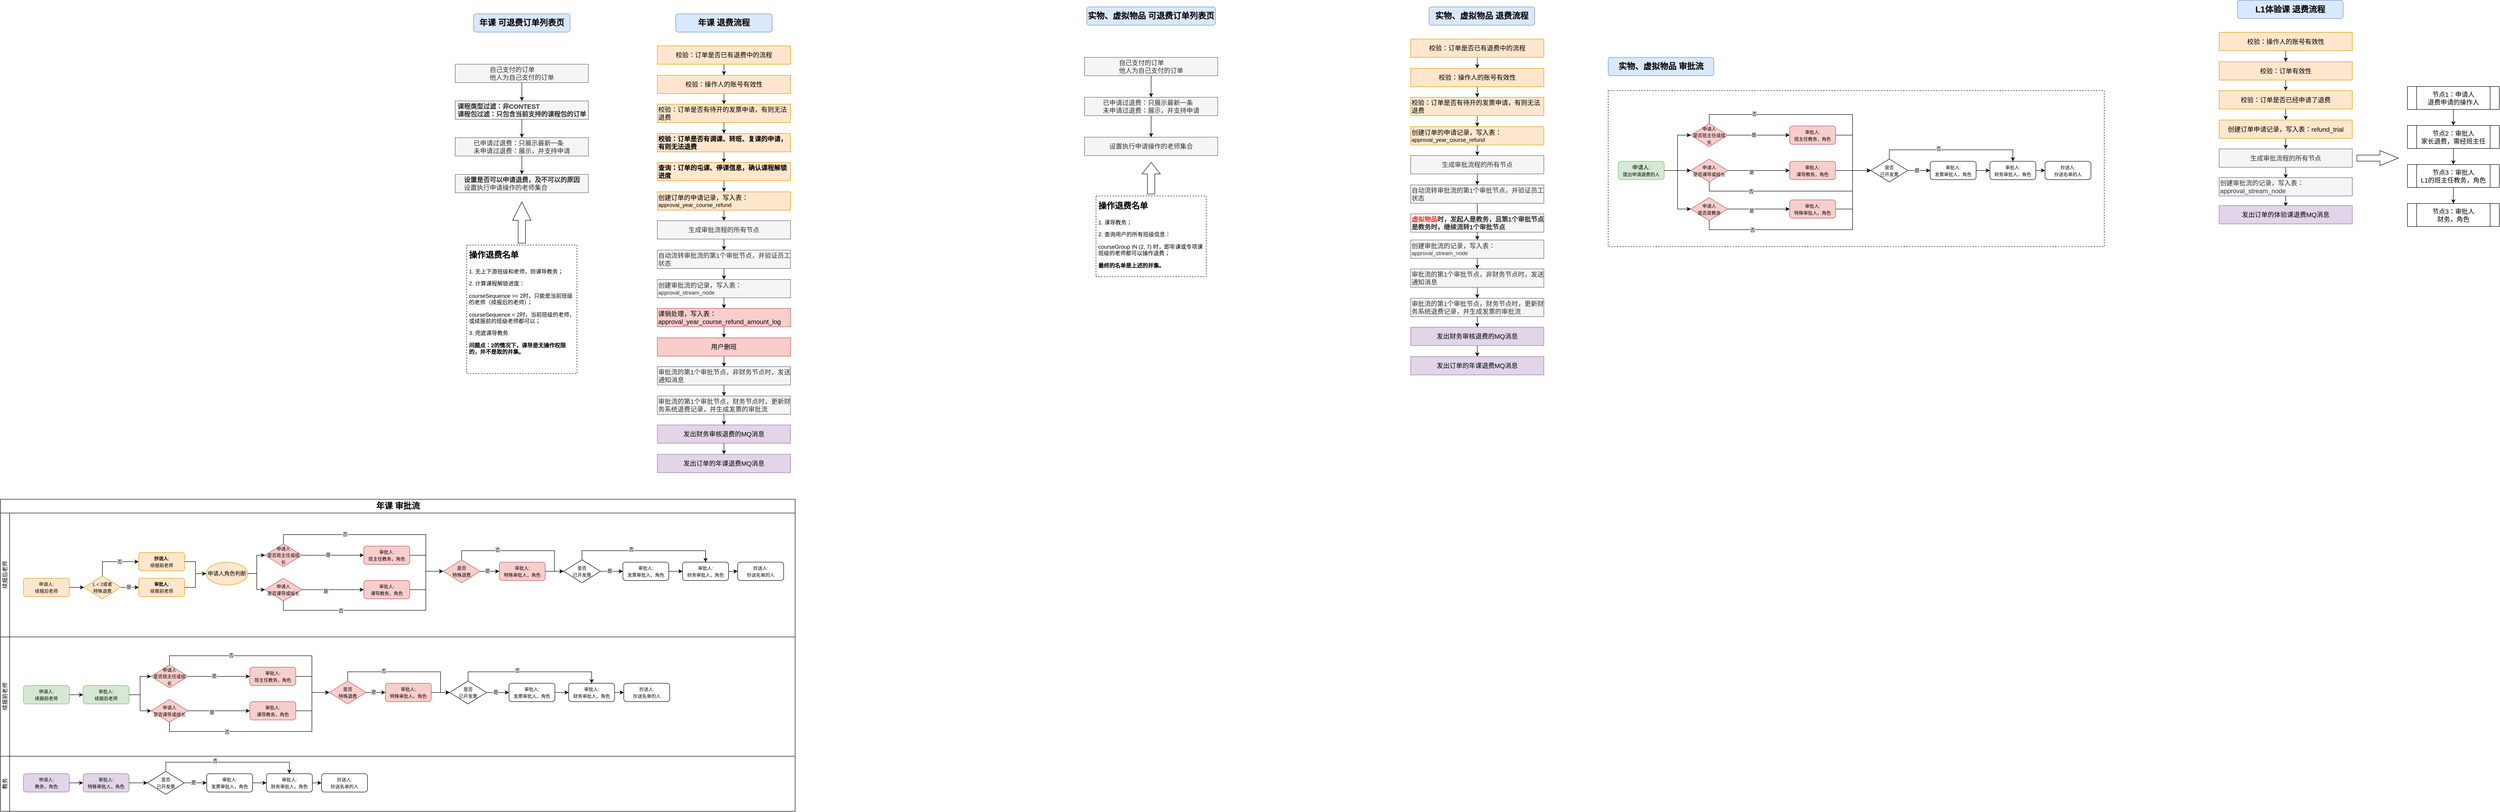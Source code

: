 <mxfile version="21.5.0" type="github">
  <diagram name="第 1 页" id="tJg1SgU2xVapSyH2EtI7">
    <mxGraphModel dx="3860" dy="1175" grid="1" gridSize="10" guides="1" tooltips="1" connect="1" arrows="1" fold="1" page="1" pageScale="1" pageWidth="827" pageHeight="1169" math="0" shadow="0">
      <root>
        <mxCell id="0" />
        <mxCell id="1" parent="0" />
        <mxCell id="uNYkjxdiS4ng9zgV3syQ-306" value="&lt;font style=&quot;font-size: 10px;&quot;&gt;&lt;br&gt;&lt;/font&gt;" style="rounded=0;whiteSpace=wrap;html=1;dashed=1;" vertex="1" parent="1">
          <mxGeometry x="2550" y="767.5" width="1080" height="340" as="geometry" />
        </mxCell>
        <mxCell id="uNYkjxdiS4ng9zgV3syQ-6" value="&lt;font style=&quot;font-size: 18px;&quot;&gt;年课 可退费订单列表页&lt;/font&gt;" style="rounded=1;whiteSpace=wrap;html=1;fillColor=#dae8fc;strokeColor=#6c8ebf;fontStyle=1" vertex="1" parent="1">
          <mxGeometry x="80" y="600" width="210" height="40" as="geometry" />
        </mxCell>
        <mxCell id="uNYkjxdiS4ng9zgV3syQ-7" value="&lt;font style=&quot;font-size: 18px;&quot;&gt;年课 退费流程&lt;/font&gt;" style="rounded=1;whiteSpace=wrap;html=1;fillColor=#dae8fc;strokeColor=#6c8ebf;fontStyle=1" vertex="1" parent="1">
          <mxGeometry x="520" y="600" width="210" height="40" as="geometry" />
        </mxCell>
        <mxCell id="uNYkjxdiS4ng9zgV3syQ-44" style="edgeStyle=orthogonalEdgeStyle;rounded=0;orthogonalLoop=1;jettySize=auto;html=1;exitX=0.5;exitY=1;exitDx=0;exitDy=0;" edge="1" parent="1" source="uNYkjxdiS4ng9zgV3syQ-8" target="uNYkjxdiS4ng9zgV3syQ-9">
          <mxGeometry relative="1" as="geometry" />
        </mxCell>
        <mxCell id="uNYkjxdiS4ng9zgV3syQ-8" value="&lt;div style=&quot;text-align: left; font-size: 14px;&quot;&gt;&lt;span style=&quot;font-size: 14px; background-color: initial;&quot;&gt;自己支付的订单&lt;/span&gt;&lt;/div&gt;&lt;font style=&quot;font-size: 14px;&quot;&gt;&lt;div style=&quot;text-align: left; font-size: 14px;&quot;&gt;&lt;span style=&quot;background-color: initial; font-size: 14px;&quot;&gt;他人为自己支付的订单&lt;/span&gt;&lt;/div&gt;&lt;/font&gt;" style="rounded=0;whiteSpace=wrap;html=1;fillColor=#f5f5f5;fontColor=#333333;strokeColor=#666666;fontSize=14;" vertex="1" parent="1">
          <mxGeometry x="40" y="710" width="290" height="40" as="geometry" />
        </mxCell>
        <mxCell id="uNYkjxdiS4ng9zgV3syQ-45" style="edgeStyle=orthogonalEdgeStyle;rounded=0;orthogonalLoop=1;jettySize=auto;html=1;exitX=0.5;exitY=1;exitDx=0;exitDy=0;entryX=0.5;entryY=0;entryDx=0;entryDy=0;" edge="1" parent="1" source="uNYkjxdiS4ng9zgV3syQ-9" target="uNYkjxdiS4ng9zgV3syQ-10">
          <mxGeometry relative="1" as="geometry" />
        </mxCell>
        <mxCell id="uNYkjxdiS4ng9zgV3syQ-9" value="&lt;div style=&quot;text-align: left; font-size: 14px;&quot;&gt;&lt;span style=&quot;font-size: 14px;&quot;&gt;&lt;b&gt;课程类型过滤：非CONTEST&lt;/b&gt;&lt;/span&gt;&lt;/div&gt;&lt;div style=&quot;text-align: left; font-size: 14px;&quot;&gt;&lt;span style=&quot;font-size: 14px;&quot;&gt;&lt;b&gt;课程包过滤：只包含当前支持的课程包的订单&lt;/b&gt;&lt;/span&gt;&lt;/div&gt;" style="rounded=0;whiteSpace=wrap;html=1;fillColor=#f5f5f5;fontColor=#333333;strokeColor=#666666;fontSize=14;" vertex="1" parent="1">
          <mxGeometry x="40" y="790" width="290" height="40" as="geometry" />
        </mxCell>
        <mxCell id="uNYkjxdiS4ng9zgV3syQ-46" style="edgeStyle=orthogonalEdgeStyle;rounded=0;orthogonalLoop=1;jettySize=auto;html=1;exitX=0.5;exitY=1;exitDx=0;exitDy=0;entryX=0.5;entryY=0;entryDx=0;entryDy=0;" edge="1" parent="1" source="uNYkjxdiS4ng9zgV3syQ-10" target="uNYkjxdiS4ng9zgV3syQ-12">
          <mxGeometry relative="1" as="geometry" />
        </mxCell>
        <mxCell id="uNYkjxdiS4ng9zgV3syQ-10" value="&lt;div style=&quot;text-align: left; font-size: 14px;&quot;&gt;&lt;span style=&quot;font-size: 14px;&quot;&gt;已申请过退费：只展示最新一条&lt;/span&gt;&lt;/div&gt;&lt;div style=&quot;text-align: left; font-size: 14px;&quot;&gt;&lt;span style=&quot;font-size: 14px;&quot;&gt;未申请过退费：展示，并支持申请&lt;/span&gt;&lt;/div&gt;" style="rounded=0;whiteSpace=wrap;html=1;fillColor=#f5f5f5;fontColor=#333333;strokeColor=#666666;fontSize=14;" vertex="1" parent="1">
          <mxGeometry x="40" y="870" width="290" height="40" as="geometry" />
        </mxCell>
        <mxCell id="uNYkjxdiS4ng9zgV3syQ-12" value="&lt;div style=&quot;text-align: left; font-size: 14px;&quot;&gt;&lt;b&gt;设置是否可以申请退费，及不可以的原因&lt;/b&gt;&lt;br style=&quot;font-size: 14px;&quot;&gt;设置执行申请操作的老师集合&lt;/div&gt;" style="rounded=0;whiteSpace=wrap;html=1;fillColor=#f5f5f5;fontColor=#333333;strokeColor=#666666;fontSize=14;" vertex="1" parent="1">
          <mxGeometry x="40" y="950" width="290" height="40" as="geometry" />
        </mxCell>
        <mxCell id="uNYkjxdiS4ng9zgV3syQ-29" style="edgeStyle=orthogonalEdgeStyle;rounded=0;orthogonalLoop=1;jettySize=auto;html=1;exitX=0.5;exitY=1;exitDx=0;exitDy=0;entryX=0.5;entryY=0;entryDx=0;entryDy=0;" edge="1" parent="1" source="uNYkjxdiS4ng9zgV3syQ-14" target="uNYkjxdiS4ng9zgV3syQ-15">
          <mxGeometry relative="1" as="geometry" />
        </mxCell>
        <mxCell id="uNYkjxdiS4ng9zgV3syQ-14" value="&lt;div style=&quot;&quot;&gt;&lt;span style=&quot;font-size: 14px;&quot;&gt;校验：订单是否已有退费中的流程&lt;/span&gt;&lt;/div&gt;" style="rounded=0;whiteSpace=wrap;html=1;fillColor=#ffe6cc;strokeColor=#d79b00;align=center;" vertex="1" parent="1">
          <mxGeometry x="480" y="670" width="290" height="40" as="geometry" />
        </mxCell>
        <mxCell id="uNYkjxdiS4ng9zgV3syQ-30" style="edgeStyle=orthogonalEdgeStyle;rounded=0;orthogonalLoop=1;jettySize=auto;html=1;exitX=0.5;exitY=1;exitDx=0;exitDy=0;" edge="1" parent="1" source="uNYkjxdiS4ng9zgV3syQ-15" target="uNYkjxdiS4ng9zgV3syQ-16">
          <mxGeometry relative="1" as="geometry" />
        </mxCell>
        <mxCell id="uNYkjxdiS4ng9zgV3syQ-15" value="&lt;div style=&quot;&quot;&gt;&lt;span style=&quot;font-size: 14px;&quot;&gt;校验：操作人的账号有效性&lt;/span&gt;&lt;/div&gt;" style="rounded=0;whiteSpace=wrap;html=1;fillColor=#ffe6cc;strokeColor=#d79b00;align=center;" vertex="1" parent="1">
          <mxGeometry x="480" y="734" width="290" height="40" as="geometry" />
        </mxCell>
        <mxCell id="uNYkjxdiS4ng9zgV3syQ-31" style="edgeStyle=orthogonalEdgeStyle;rounded=0;orthogonalLoop=1;jettySize=auto;html=1;exitX=0.5;exitY=1;exitDx=0;exitDy=0;" edge="1" parent="1" source="uNYkjxdiS4ng9zgV3syQ-16" target="uNYkjxdiS4ng9zgV3syQ-17">
          <mxGeometry relative="1" as="geometry" />
        </mxCell>
        <mxCell id="uNYkjxdiS4ng9zgV3syQ-16" value="&lt;div style=&quot;&quot;&gt;&lt;span style=&quot;font-size: 14px;&quot;&gt;校验：订单是否有待开的发票申请，有则无法退费&lt;/span&gt;&lt;/div&gt;" style="rounded=0;whiteSpace=wrap;html=1;fillColor=#ffe6cc;strokeColor=#d79b00;align=left;" vertex="1" parent="1">
          <mxGeometry x="480" y="797" width="290" height="40" as="geometry" />
        </mxCell>
        <mxCell id="uNYkjxdiS4ng9zgV3syQ-32" style="edgeStyle=orthogonalEdgeStyle;rounded=0;orthogonalLoop=1;jettySize=auto;html=1;exitX=0.5;exitY=1;exitDx=0;exitDy=0;" edge="1" parent="1" source="uNYkjxdiS4ng9zgV3syQ-17" target="uNYkjxdiS4ng9zgV3syQ-18">
          <mxGeometry relative="1" as="geometry" />
        </mxCell>
        <mxCell id="uNYkjxdiS4ng9zgV3syQ-17" value="&lt;div style=&quot;&quot;&gt;&lt;span style=&quot;font-size: 14px;&quot;&gt;&lt;b&gt;校验：订单是否有调课、转班、复课的申请，有则无法退费&lt;/b&gt;&lt;/span&gt;&lt;/div&gt;" style="rounded=0;whiteSpace=wrap;html=1;fillColor=#ffe6cc;strokeColor=#d79b00;align=left;" vertex="1" parent="1">
          <mxGeometry x="480" y="861" width="290" height="40" as="geometry" />
        </mxCell>
        <mxCell id="uNYkjxdiS4ng9zgV3syQ-33" style="edgeStyle=orthogonalEdgeStyle;rounded=0;orthogonalLoop=1;jettySize=auto;html=1;exitX=0.5;exitY=1;exitDx=0;exitDy=0;" edge="1" parent="1" source="uNYkjxdiS4ng9zgV3syQ-18" target="uNYkjxdiS4ng9zgV3syQ-19">
          <mxGeometry relative="1" as="geometry" />
        </mxCell>
        <mxCell id="uNYkjxdiS4ng9zgV3syQ-18" value="&lt;div style=&quot;&quot;&gt;&lt;span style=&quot;font-size: 14px;&quot;&gt;&lt;b&gt;查询：订单的屯课、停课信息，确认课程解锁进度&lt;/b&gt;&lt;/span&gt;&lt;/div&gt;" style="rounded=0;whiteSpace=wrap;html=1;fillColor=#ffe6cc;strokeColor=#d79b00;align=left;" vertex="1" parent="1">
          <mxGeometry x="480" y="924" width="290" height="40" as="geometry" />
        </mxCell>
        <mxCell id="uNYkjxdiS4ng9zgV3syQ-34" style="edgeStyle=orthogonalEdgeStyle;rounded=0;orthogonalLoop=1;jettySize=auto;html=1;exitX=0.5;exitY=1;exitDx=0;exitDy=0;" edge="1" parent="1" source="uNYkjxdiS4ng9zgV3syQ-19" target="uNYkjxdiS4ng9zgV3syQ-20">
          <mxGeometry relative="1" as="geometry" />
        </mxCell>
        <mxCell id="uNYkjxdiS4ng9zgV3syQ-19" value="&lt;div style=&quot;&quot;&gt;&lt;span style=&quot;font-size: 14px;&quot;&gt;创建订单的申请记录，写入表：&lt;/span&gt;&lt;/div&gt;approval_year_course_refund" style="rounded=0;whiteSpace=wrap;html=1;fillColor=#ffe6cc;strokeColor=#d79b00;align=left;" vertex="1" parent="1">
          <mxGeometry x="480" y="988" width="290" height="40" as="geometry" />
        </mxCell>
        <mxCell id="uNYkjxdiS4ng9zgV3syQ-35" style="edgeStyle=orthogonalEdgeStyle;rounded=0;orthogonalLoop=1;jettySize=auto;html=1;exitX=0.5;exitY=1;exitDx=0;exitDy=0;" edge="1" parent="1" source="uNYkjxdiS4ng9zgV3syQ-20" target="uNYkjxdiS4ng9zgV3syQ-22">
          <mxGeometry relative="1" as="geometry" />
        </mxCell>
        <mxCell id="uNYkjxdiS4ng9zgV3syQ-20" value="&lt;span style=&quot;font-size: 14px;&quot;&gt;生成审批流程的所有节点&lt;/span&gt;&lt;div style=&quot;&quot;&gt;&lt;/div&gt;" style="rounded=0;whiteSpace=wrap;html=1;fillColor=#f5f5f5;fontColor=#333333;strokeColor=#666666;align=center;" vertex="1" parent="1">
          <mxGeometry x="480" y="1051" width="290" height="40" as="geometry" />
        </mxCell>
        <mxCell id="uNYkjxdiS4ng9zgV3syQ-37" style="edgeStyle=orthogonalEdgeStyle;rounded=0;orthogonalLoop=1;jettySize=auto;html=1;exitX=0.5;exitY=1;exitDx=0;exitDy=0;" edge="1" parent="1" source="uNYkjxdiS4ng9zgV3syQ-21" target="uNYkjxdiS4ng9zgV3syQ-23">
          <mxGeometry relative="1" as="geometry" />
        </mxCell>
        <mxCell id="uNYkjxdiS4ng9zgV3syQ-21" value="&lt;div style=&quot;&quot;&gt;&lt;span style=&quot;font-size: 14px;&quot;&gt;创建审批流的记录，写入表：&lt;/span&gt;&lt;/div&gt;approval_stream_node" style="rounded=0;whiteSpace=wrap;html=1;fillColor=#f5f5f5;fontColor=#333333;strokeColor=#666666;align=left;" vertex="1" parent="1">
          <mxGeometry x="480" y="1179" width="290" height="40" as="geometry" />
        </mxCell>
        <mxCell id="uNYkjxdiS4ng9zgV3syQ-36" style="edgeStyle=orthogonalEdgeStyle;rounded=0;orthogonalLoop=1;jettySize=auto;html=1;exitX=0.5;exitY=1;exitDx=0;exitDy=0;entryX=0.5;entryY=0;entryDx=0;entryDy=0;" edge="1" parent="1" source="uNYkjxdiS4ng9zgV3syQ-22" target="uNYkjxdiS4ng9zgV3syQ-21">
          <mxGeometry relative="1" as="geometry" />
        </mxCell>
        <mxCell id="uNYkjxdiS4ng9zgV3syQ-22" value="&lt;span style=&quot;font-size: 14px;&quot;&gt;自动流转审批流的第1个审批节点，并验证员工状态&lt;/span&gt;&lt;div style=&quot;&quot;&gt;&lt;/div&gt;" style="rounded=0;whiteSpace=wrap;html=1;fillColor=#f5f5f5;fontColor=#333333;strokeColor=#666666;align=left;" vertex="1" parent="1">
          <mxGeometry x="480" y="1115" width="290" height="40" as="geometry" />
        </mxCell>
        <mxCell id="uNYkjxdiS4ng9zgV3syQ-38" style="edgeStyle=orthogonalEdgeStyle;rounded=0;orthogonalLoop=1;jettySize=auto;html=1;exitX=0.5;exitY=1;exitDx=0;exitDy=0;entryX=0.5;entryY=0;entryDx=0;entryDy=0;" edge="1" parent="1" source="uNYkjxdiS4ng9zgV3syQ-23" target="uNYkjxdiS4ng9zgV3syQ-24">
          <mxGeometry relative="1" as="geometry" />
        </mxCell>
        <mxCell id="uNYkjxdiS4ng9zgV3syQ-23" value="&lt;font style=&quot;font-size: 14px;&quot;&gt;课销处理，写入表：approval_year_course_refund_amount_log&lt;/font&gt;&lt;br&gt;&lt;div style=&quot;&quot;&gt;&lt;/div&gt;" style="rounded=0;whiteSpace=wrap;html=1;fillColor=#f8cecc;strokeColor=#b85450;align=left;" vertex="1" parent="1">
          <mxGeometry x="480" y="1242" width="290" height="40" as="geometry" />
        </mxCell>
        <mxCell id="uNYkjxdiS4ng9zgV3syQ-39" style="edgeStyle=orthogonalEdgeStyle;rounded=0;orthogonalLoop=1;jettySize=auto;html=1;exitX=0.5;exitY=1;exitDx=0;exitDy=0;" edge="1" parent="1" source="uNYkjxdiS4ng9zgV3syQ-24" target="uNYkjxdiS4ng9zgV3syQ-25">
          <mxGeometry relative="1" as="geometry" />
        </mxCell>
        <mxCell id="uNYkjxdiS4ng9zgV3syQ-24" value="&lt;font style=&quot;font-size: 14px;&quot;&gt;用户删班&lt;/font&gt;&lt;br&gt;&lt;div style=&quot;&quot;&gt;&lt;/div&gt;" style="rounded=0;whiteSpace=wrap;html=1;fillColor=#f8cecc;strokeColor=#b85450;align=center;" vertex="1" parent="1">
          <mxGeometry x="480" y="1306" width="290" height="40" as="geometry" />
        </mxCell>
        <mxCell id="uNYkjxdiS4ng9zgV3syQ-40" style="edgeStyle=orthogonalEdgeStyle;rounded=0;orthogonalLoop=1;jettySize=auto;html=1;exitX=0.5;exitY=1;exitDx=0;exitDy=0;entryX=0.5;entryY=0;entryDx=0;entryDy=0;" edge="1" parent="1" source="uNYkjxdiS4ng9zgV3syQ-25" target="uNYkjxdiS4ng9zgV3syQ-26">
          <mxGeometry relative="1" as="geometry" />
        </mxCell>
        <mxCell id="uNYkjxdiS4ng9zgV3syQ-25" value="&lt;span style=&quot;font-size: 14px;&quot;&gt;审批流的第1个审批节点，非财务节点时，发送通知消息&lt;/span&gt;&lt;div style=&quot;&quot;&gt;&lt;/div&gt;" style="rounded=0;whiteSpace=wrap;html=1;fillColor=#f5f5f5;fontColor=#333333;strokeColor=#666666;align=left;" vertex="1" parent="1">
          <mxGeometry x="480" y="1369" width="290" height="40" as="geometry" />
        </mxCell>
        <mxCell id="uNYkjxdiS4ng9zgV3syQ-41" style="edgeStyle=orthogonalEdgeStyle;rounded=0;orthogonalLoop=1;jettySize=auto;html=1;exitX=0.5;exitY=1;exitDx=0;exitDy=0;entryX=0.5;entryY=0;entryDx=0;entryDy=0;" edge="1" parent="1" source="uNYkjxdiS4ng9zgV3syQ-26" target="uNYkjxdiS4ng9zgV3syQ-27">
          <mxGeometry relative="1" as="geometry" />
        </mxCell>
        <mxCell id="uNYkjxdiS4ng9zgV3syQ-26" value="&lt;span style=&quot;font-size: 14px;&quot;&gt;审批流的第1个审批节点，财务节点时，更新财务系统退费记录，并生成发票的审批流&lt;/span&gt;&lt;div style=&quot;&quot;&gt;&lt;/div&gt;" style="rounded=0;whiteSpace=wrap;html=1;fillColor=#f5f5f5;fontColor=#333333;strokeColor=#666666;align=left;" vertex="1" parent="1">
          <mxGeometry x="480" y="1433" width="290" height="40" as="geometry" />
        </mxCell>
        <mxCell id="uNYkjxdiS4ng9zgV3syQ-42" style="edgeStyle=orthogonalEdgeStyle;rounded=0;orthogonalLoop=1;jettySize=auto;html=1;exitX=0.5;exitY=1;exitDx=0;exitDy=0;" edge="1" parent="1" source="uNYkjxdiS4ng9zgV3syQ-27" target="uNYkjxdiS4ng9zgV3syQ-28">
          <mxGeometry relative="1" as="geometry" />
        </mxCell>
        <mxCell id="uNYkjxdiS4ng9zgV3syQ-27" value="&lt;span style=&quot;font-size: 14px;&quot;&gt;发出财务审核退费的MQ消息&lt;/span&gt;&lt;div style=&quot;&quot;&gt;&lt;/div&gt;" style="rounded=0;whiteSpace=wrap;html=1;fillColor=#e1d5e7;strokeColor=#9673a6;align=center;" vertex="1" parent="1">
          <mxGeometry x="480" y="1496" width="290" height="40" as="geometry" />
        </mxCell>
        <mxCell id="uNYkjxdiS4ng9zgV3syQ-28" value="&lt;span style=&quot;font-size: 14px;&quot;&gt;发出订单的年课退费MQ消息&lt;/span&gt;&lt;div style=&quot;&quot;&gt;&lt;/div&gt;" style="rounded=0;whiteSpace=wrap;html=1;fillColor=#e1d5e7;strokeColor=#9673a6;align=center;" vertex="1" parent="1">
          <mxGeometry x="480" y="1560" width="290" height="40" as="geometry" />
        </mxCell>
        <mxCell id="uNYkjxdiS4ng9zgV3syQ-43" value="&lt;h1&gt;&lt;font style=&quot;font-size: 18px;&quot;&gt;操作退费名单&lt;/font&gt;&lt;/h1&gt;&lt;p&gt;1. 无上下游班级和老师，则课导教务；&lt;/p&gt;&lt;p&gt;2. 计算课程解锁进度：&lt;/p&gt;&lt;p&gt;courseSequence &amp;gt;= 2时，只能是当前班级的老师（续报后的老师）；&lt;/p&gt;&lt;p&gt;courseSequence &amp;lt; 2时，当前班级的老师，或续报前的班级老师都可以；&lt;br&gt;&lt;/p&gt;&lt;p&gt;3. 兜底课导教务&lt;/p&gt;&lt;p&gt;&lt;b&gt;问题点：2的情况下，课导是无操作权限的，并不是取的并集。&lt;/b&gt;&lt;/p&gt;&lt;p&gt;&lt;br&gt;&lt;/p&gt;" style="text;html=1;strokeColor=default;fillColor=none;spacing=5;spacingTop=-20;whiteSpace=wrap;overflow=hidden;rounded=0;dashed=1;" vertex="1" parent="1">
          <mxGeometry x="65" y="1104" width="240" height="280" as="geometry" />
        </mxCell>
        <mxCell id="uNYkjxdiS4ng9zgV3syQ-48" value="" style="html=1;shadow=0;dashed=0;align=center;verticalAlign=middle;shape=mxgraph.arrows2.arrow;dy=0.6;dx=40;direction=north;notch=0;" vertex="1" parent="1">
          <mxGeometry x="165" y="1010" width="40" height="90" as="geometry" />
        </mxCell>
        <mxCell id="uNYkjxdiS4ng9zgV3syQ-49" value="&lt;font style=&quot;font-size: 18px;&quot;&gt;实物、虚拟物品 可退费订单列表页&lt;/font&gt;" style="rounded=1;whiteSpace=wrap;html=1;fillColor=#dae8fc;strokeColor=#6c8ebf;fontStyle=1" vertex="1" parent="1">
          <mxGeometry x="1415" y="585" width="280" height="40" as="geometry" />
        </mxCell>
        <mxCell id="uNYkjxdiS4ng9zgV3syQ-50" value="&lt;font style=&quot;font-size: 18px;&quot;&gt;实物、虚拟物品 退费流程&lt;/font&gt;" style="rounded=1;whiteSpace=wrap;html=1;fillColor=#dae8fc;strokeColor=#6c8ebf;fontStyle=1" vertex="1" parent="1">
          <mxGeometry x="2160" y="585" width="230" height="40" as="geometry" />
        </mxCell>
        <mxCell id="uNYkjxdiS4ng9zgV3syQ-51" style="edgeStyle=orthogonalEdgeStyle;rounded=0;orthogonalLoop=1;jettySize=auto;html=1;exitX=0.5;exitY=1;exitDx=0;exitDy=0;entryX=0.5;entryY=0;entryDx=0;entryDy=0;" edge="1" source="uNYkjxdiS4ng9zgV3syQ-52" target="uNYkjxdiS4ng9zgV3syQ-56" parent="1">
          <mxGeometry relative="1" as="geometry">
            <mxPoint x="1560" y="775" as="targetPoint" />
          </mxGeometry>
        </mxCell>
        <mxCell id="uNYkjxdiS4ng9zgV3syQ-52" value="&lt;div style=&quot;text-align: left; font-size: 14px;&quot;&gt;&lt;span style=&quot;font-size: 14px; background-color: initial;&quot;&gt;自己支付的订单&lt;/span&gt;&lt;/div&gt;&lt;font style=&quot;font-size: 14px;&quot;&gt;&lt;div style=&quot;text-align: left; font-size: 14px;&quot;&gt;&lt;span style=&quot;background-color: initial; font-size: 14px;&quot;&gt;他人为自己支付的订单&lt;/span&gt;&lt;/div&gt;&lt;/font&gt;" style="rounded=0;whiteSpace=wrap;html=1;fillColor=#f5f5f5;fontColor=#333333;strokeColor=#666666;fontSize=14;" vertex="1" parent="1">
          <mxGeometry x="1410" y="695" width="290" height="40" as="geometry" />
        </mxCell>
        <mxCell id="uNYkjxdiS4ng9zgV3syQ-55" style="edgeStyle=orthogonalEdgeStyle;rounded=0;orthogonalLoop=1;jettySize=auto;html=1;exitX=0.5;exitY=1;exitDx=0;exitDy=0;entryX=0.5;entryY=0;entryDx=0;entryDy=0;" edge="1" source="uNYkjxdiS4ng9zgV3syQ-56" target="uNYkjxdiS4ng9zgV3syQ-57" parent="1">
          <mxGeometry relative="1" as="geometry" />
        </mxCell>
        <mxCell id="uNYkjxdiS4ng9zgV3syQ-56" value="&lt;div style=&quot;text-align: left; font-size: 14px;&quot;&gt;&lt;span style=&quot;font-size: 14px;&quot;&gt;已申请过退费：只展示最新一条&lt;/span&gt;&lt;/div&gt;&lt;div style=&quot;text-align: left; font-size: 14px;&quot;&gt;&lt;span style=&quot;font-size: 14px;&quot;&gt;未申请过退费：展示，并支持申请&lt;/span&gt;&lt;/div&gt;" style="rounded=0;whiteSpace=wrap;html=1;fillColor=#f5f5f5;fontColor=#333333;strokeColor=#666666;fontSize=14;" vertex="1" parent="1">
          <mxGeometry x="1410" y="782" width="290" height="40" as="geometry" />
        </mxCell>
        <mxCell id="uNYkjxdiS4ng9zgV3syQ-57" value="&lt;div style=&quot;text-align: left; font-size: 14px;&quot;&gt;设置执行申请操作的老师集合&lt;/div&gt;" style="rounded=0;whiteSpace=wrap;html=1;fillColor=#f5f5f5;fontColor=#333333;strokeColor=#666666;fontSize=14;" vertex="1" parent="1">
          <mxGeometry x="1410" y="869" width="290" height="40" as="geometry" />
        </mxCell>
        <mxCell id="uNYkjxdiS4ng9zgV3syQ-58" style="edgeStyle=orthogonalEdgeStyle;rounded=0;orthogonalLoop=1;jettySize=auto;html=1;exitX=0.5;exitY=1;exitDx=0;exitDy=0;entryX=0.5;entryY=0;entryDx=0;entryDy=0;" edge="1" source="uNYkjxdiS4ng9zgV3syQ-59" target="uNYkjxdiS4ng9zgV3syQ-61" parent="1">
          <mxGeometry relative="1" as="geometry" />
        </mxCell>
        <mxCell id="uNYkjxdiS4ng9zgV3syQ-59" value="&lt;div style=&quot;&quot;&gt;&lt;span style=&quot;font-size: 14px;&quot;&gt;校验：订单是否已有退费中的流程&lt;/span&gt;&lt;/div&gt;" style="rounded=0;whiteSpace=wrap;html=1;fillColor=#ffe6cc;strokeColor=#d79b00;align=center;" vertex="1" parent="1">
          <mxGeometry x="2120" y="655" width="290" height="40" as="geometry" />
        </mxCell>
        <mxCell id="uNYkjxdiS4ng9zgV3syQ-60" style="edgeStyle=orthogonalEdgeStyle;rounded=0;orthogonalLoop=1;jettySize=auto;html=1;exitX=0.5;exitY=1;exitDx=0;exitDy=0;" edge="1" source="uNYkjxdiS4ng9zgV3syQ-61" target="uNYkjxdiS4ng9zgV3syQ-63" parent="1">
          <mxGeometry relative="1" as="geometry" />
        </mxCell>
        <mxCell id="uNYkjxdiS4ng9zgV3syQ-61" value="&lt;div style=&quot;&quot;&gt;&lt;span style=&quot;font-size: 14px;&quot;&gt;校验：操作人的账号有效性&lt;/span&gt;&lt;/div&gt;" style="rounded=0;whiteSpace=wrap;html=1;fillColor=#ffe6cc;strokeColor=#d79b00;align=center;" vertex="1" parent="1">
          <mxGeometry x="2120" y="719" width="290" height="40" as="geometry" />
        </mxCell>
        <mxCell id="uNYkjxdiS4ng9zgV3syQ-62" style="edgeStyle=orthogonalEdgeStyle;rounded=0;orthogonalLoop=1;jettySize=auto;html=1;exitX=0.5;exitY=1;exitDx=0;exitDy=0;" edge="1" source="uNYkjxdiS4ng9zgV3syQ-63" parent="1">
          <mxGeometry relative="1" as="geometry">
            <mxPoint x="2265" y="846.0" as="targetPoint" />
          </mxGeometry>
        </mxCell>
        <mxCell id="uNYkjxdiS4ng9zgV3syQ-63" value="&lt;div style=&quot;&quot;&gt;&lt;span style=&quot;font-size: 14px;&quot;&gt;校验：订单是否有待开的发票申请，有则无法退费&lt;/span&gt;&lt;/div&gt;" style="rounded=0;whiteSpace=wrap;html=1;fillColor=#ffe6cc;strokeColor=#d79b00;align=left;" vertex="1" parent="1">
          <mxGeometry x="2120" y="782" width="290" height="40" as="geometry" />
        </mxCell>
        <mxCell id="uNYkjxdiS4ng9zgV3syQ-68" style="edgeStyle=orthogonalEdgeStyle;rounded=0;orthogonalLoop=1;jettySize=auto;html=1;exitX=0.5;exitY=1;exitDx=0;exitDy=0;" edge="1" source="uNYkjxdiS4ng9zgV3syQ-69" target="uNYkjxdiS4ng9zgV3syQ-71" parent="1">
          <mxGeometry relative="1" as="geometry" />
        </mxCell>
        <mxCell id="uNYkjxdiS4ng9zgV3syQ-69" value="&lt;div style=&quot;&quot;&gt;&lt;span style=&quot;font-size: 14px;&quot;&gt;创建订单的申请记录，写入表：&lt;/span&gt;&lt;/div&gt;approval_year_course_refund" style="rounded=0;whiteSpace=wrap;html=1;fillColor=#ffe6cc;strokeColor=#d79b00;align=left;" vertex="1" parent="1">
          <mxGeometry x="2120" y="846" width="290" height="40" as="geometry" />
        </mxCell>
        <mxCell id="uNYkjxdiS4ng9zgV3syQ-70" style="edgeStyle=orthogonalEdgeStyle;rounded=0;orthogonalLoop=1;jettySize=auto;html=1;exitX=0.5;exitY=1;exitDx=0;exitDy=0;" edge="1" source="uNYkjxdiS4ng9zgV3syQ-71" target="uNYkjxdiS4ng9zgV3syQ-75" parent="1">
          <mxGeometry relative="1" as="geometry" />
        </mxCell>
        <mxCell id="uNYkjxdiS4ng9zgV3syQ-71" value="&lt;span style=&quot;font-size: 14px;&quot;&gt;生成审批流程的所有节点&lt;/span&gt;&lt;div style=&quot;&quot;&gt;&lt;/div&gt;" style="rounded=0;whiteSpace=wrap;html=1;fillColor=#f5f5f5;fontColor=#333333;strokeColor=#666666;align=center;" vertex="1" parent="1">
          <mxGeometry x="2120" y="909" width="290" height="40" as="geometry" />
        </mxCell>
        <mxCell id="uNYkjxdiS4ng9zgV3syQ-72" style="edgeStyle=orthogonalEdgeStyle;rounded=0;orthogonalLoop=1;jettySize=auto;html=1;exitX=0.5;exitY=1;exitDx=0;exitDy=0;" edge="1" source="uNYkjxdiS4ng9zgV3syQ-73" parent="1">
          <mxGeometry relative="1" as="geometry">
            <mxPoint x="2265" y="1156" as="targetPoint" />
          </mxGeometry>
        </mxCell>
        <mxCell id="uNYkjxdiS4ng9zgV3syQ-73" value="&lt;div style=&quot;&quot;&gt;&lt;span style=&quot;font-size: 14px;&quot;&gt;创建审批流的记录，写入表：&lt;/span&gt;&lt;/div&gt;approval_stream_node" style="rounded=0;whiteSpace=wrap;html=1;fillColor=#f5f5f5;fontColor=#333333;strokeColor=#666666;align=left;" vertex="1" parent="1">
          <mxGeometry x="2120" y="1093" width="290" height="40" as="geometry" />
        </mxCell>
        <mxCell id="uNYkjxdiS4ng9zgV3syQ-74" style="edgeStyle=orthogonalEdgeStyle;rounded=0;orthogonalLoop=1;jettySize=auto;html=1;exitX=0.5;exitY=1;exitDx=0;exitDy=0;entryX=0.5;entryY=0;entryDx=0;entryDy=0;" edge="1" source="uNYkjxdiS4ng9zgV3syQ-75" target="uNYkjxdiS4ng9zgV3syQ-73" parent="1">
          <mxGeometry relative="1" as="geometry" />
        </mxCell>
        <mxCell id="uNYkjxdiS4ng9zgV3syQ-75" value="&lt;span style=&quot;font-size: 14px;&quot;&gt;自动流转审批流的第1个审批节点，并验证员工状态&lt;/span&gt;&lt;div style=&quot;&quot;&gt;&lt;/div&gt;" style="rounded=0;whiteSpace=wrap;html=1;fillColor=#f5f5f5;fontColor=#333333;strokeColor=#666666;align=left;" vertex="1" parent="1">
          <mxGeometry x="2120" y="973" width="290" height="40" as="geometry" />
        </mxCell>
        <mxCell id="uNYkjxdiS4ng9zgV3syQ-80" style="edgeStyle=orthogonalEdgeStyle;rounded=0;orthogonalLoop=1;jettySize=auto;html=1;exitX=0.5;exitY=1;exitDx=0;exitDy=0;entryX=0.5;entryY=0;entryDx=0;entryDy=0;" edge="1" source="uNYkjxdiS4ng9zgV3syQ-81" target="uNYkjxdiS4ng9zgV3syQ-83" parent="1">
          <mxGeometry relative="1" as="geometry" />
        </mxCell>
        <mxCell id="uNYkjxdiS4ng9zgV3syQ-81" value="&lt;span style=&quot;font-size: 14px;&quot;&gt;审批流的第1个审批节点，非财务节点时，发送通知消息&lt;/span&gt;&lt;div style=&quot;&quot;&gt;&lt;/div&gt;" style="rounded=0;whiteSpace=wrap;html=1;fillColor=#f5f5f5;fontColor=#333333;strokeColor=#666666;align=left;" vertex="1" parent="1">
          <mxGeometry x="2120" y="1156" width="290" height="40" as="geometry" />
        </mxCell>
        <mxCell id="uNYkjxdiS4ng9zgV3syQ-82" style="edgeStyle=orthogonalEdgeStyle;rounded=0;orthogonalLoop=1;jettySize=auto;html=1;exitX=0.5;exitY=1;exitDx=0;exitDy=0;entryX=0.5;entryY=0;entryDx=0;entryDy=0;" edge="1" source="uNYkjxdiS4ng9zgV3syQ-83" target="uNYkjxdiS4ng9zgV3syQ-85" parent="1">
          <mxGeometry relative="1" as="geometry" />
        </mxCell>
        <mxCell id="uNYkjxdiS4ng9zgV3syQ-83" value="&lt;span style=&quot;font-size: 14px;&quot;&gt;审批流的第1个审批节点，财务节点时，更新财务系统退费记录，并生成发票的审批流&lt;/span&gt;&lt;div style=&quot;&quot;&gt;&lt;/div&gt;" style="rounded=0;whiteSpace=wrap;html=1;fillColor=#f5f5f5;fontColor=#333333;strokeColor=#666666;align=left;" vertex="1" parent="1">
          <mxGeometry x="2120" y="1220" width="290" height="40" as="geometry" />
        </mxCell>
        <mxCell id="uNYkjxdiS4ng9zgV3syQ-84" style="edgeStyle=orthogonalEdgeStyle;rounded=0;orthogonalLoop=1;jettySize=auto;html=1;exitX=0.5;exitY=1;exitDx=0;exitDy=0;" edge="1" source="uNYkjxdiS4ng9zgV3syQ-85" target="uNYkjxdiS4ng9zgV3syQ-86" parent="1">
          <mxGeometry relative="1" as="geometry" />
        </mxCell>
        <mxCell id="uNYkjxdiS4ng9zgV3syQ-85" value="&lt;span style=&quot;font-size: 14px;&quot;&gt;发出财务审核退费的MQ消息&lt;/span&gt;&lt;div style=&quot;&quot;&gt;&lt;/div&gt;" style="rounded=0;whiteSpace=wrap;html=1;fillColor=#e1d5e7;strokeColor=#9673a6;align=center;" vertex="1" parent="1">
          <mxGeometry x="2120" y="1283" width="290" height="40" as="geometry" />
        </mxCell>
        <mxCell id="uNYkjxdiS4ng9zgV3syQ-86" value="&lt;span style=&quot;font-size: 14px;&quot;&gt;发出订单的年课退费MQ消息&lt;/span&gt;&lt;div style=&quot;&quot;&gt;&lt;/div&gt;" style="rounded=0;whiteSpace=wrap;html=1;fillColor=#e1d5e7;strokeColor=#9673a6;align=center;" vertex="1" parent="1">
          <mxGeometry x="2120" y="1347" width="290" height="40" as="geometry" />
        </mxCell>
        <mxCell id="uNYkjxdiS4ng9zgV3syQ-87" value="&lt;h1&gt;&lt;font style=&quot;font-size: 18px;&quot;&gt;操作退费名单&lt;/font&gt;&lt;/h1&gt;&lt;p&gt;1. 课导教务；&lt;/p&gt;&lt;p&gt;2. 查询用户的所有班级信息：&lt;/p&gt;&lt;p&gt;courseGroup IN (2, 7) 时，即年课或专项课班级的老师都可以操作退费；&lt;/p&gt;&lt;p&gt;&lt;b&gt;最终的名单是上述的并集。&lt;/b&gt;&lt;/p&gt;&lt;p&gt;&lt;br&gt;&lt;/p&gt;" style="text;html=1;strokeColor=default;fillColor=none;spacing=5;spacingTop=-20;whiteSpace=wrap;overflow=hidden;rounded=0;dashed=1;" vertex="1" parent="1">
          <mxGeometry x="1435" y="997" width="240" height="176" as="geometry" />
        </mxCell>
        <mxCell id="uNYkjxdiS4ng9zgV3syQ-88" value="" style="html=1;shadow=0;dashed=0;align=center;verticalAlign=middle;shape=mxgraph.arrows2.arrow;dy=0.6;dx=25;direction=north;notch=0;" vertex="1" parent="1">
          <mxGeometry x="1535" y="924" width="40" height="69" as="geometry" />
        </mxCell>
        <mxCell id="uNYkjxdiS4ng9zgV3syQ-89" value="&lt;span style=&quot;font-size: 14px;&quot;&gt;&lt;b&gt;&lt;font color=&quot;#ff3333&quot;&gt;虚拟物品&lt;/font&gt;时，发起人是教务，且第1个审批节点是教务时，继续流转1个审批节点&lt;/b&gt;&lt;/span&gt;&lt;div style=&quot;&quot;&gt;&lt;/div&gt;" style="rounded=0;whiteSpace=wrap;html=1;fillColor=#f5f5f5;fontColor=#333333;strokeColor=#666666;align=left;" vertex="1" parent="1">
          <mxGeometry x="2120" y="1036" width="290" height="40" as="geometry" />
        </mxCell>
        <mxCell id="uNYkjxdiS4ng9zgV3syQ-90" value="&lt;font style=&quot;font-size: 18px;&quot;&gt;L1体验课 退费流程&lt;/font&gt;" style="rounded=1;whiteSpace=wrap;html=1;fillColor=#dae8fc;strokeColor=#6c8ebf;fontStyle=1" vertex="1" parent="1">
          <mxGeometry x="3920" y="570.5" width="230" height="40" as="geometry" />
        </mxCell>
        <mxCell id="uNYkjxdiS4ng9zgV3syQ-91" style="edgeStyle=orthogonalEdgeStyle;rounded=0;orthogonalLoop=1;jettySize=auto;html=1;exitX=0.5;exitY=1;exitDx=0;exitDy=0;entryX=0.5;entryY=0;entryDx=0;entryDy=0;fontSize=14;align=center;" edge="1" source="uNYkjxdiS4ng9zgV3syQ-92" target="uNYkjxdiS4ng9zgV3syQ-94" parent="1">
          <mxGeometry relative="1" as="geometry" />
        </mxCell>
        <mxCell id="uNYkjxdiS4ng9zgV3syQ-92" value="&lt;font style=&quot;font-size: 14px;&quot;&gt;校验：操作人的账号有效性&lt;/font&gt;" style="rounded=0;whiteSpace=wrap;html=1;fillColor=#ffe6cc;strokeColor=#d79b00;align=center;fontSize=14;" vertex="1" parent="1">
          <mxGeometry x="3880" y="640.5" width="290" height="40" as="geometry" />
        </mxCell>
        <mxCell id="uNYkjxdiS4ng9zgV3syQ-93" style="edgeStyle=orthogonalEdgeStyle;rounded=0;orthogonalLoop=1;jettySize=auto;html=1;exitX=0.5;exitY=1;exitDx=0;exitDy=0;fontSize=14;align=center;" edge="1" source="uNYkjxdiS4ng9zgV3syQ-94" target="uNYkjxdiS4ng9zgV3syQ-96" parent="1">
          <mxGeometry relative="1" as="geometry" />
        </mxCell>
        <mxCell id="uNYkjxdiS4ng9zgV3syQ-94" value="&lt;div style=&quot;font-size: 14px;&quot;&gt;&lt;span style=&quot;background-color: initial; font-size: 14px;&quot;&gt;校验：订单有效性&lt;/span&gt;&lt;br style=&quot;font-size: 14px;&quot;&gt;&lt;/div&gt;" style="rounded=0;whiteSpace=wrap;html=1;fillColor=#ffe6cc;strokeColor=#d79b00;align=center;fontSize=14;" vertex="1" parent="1">
          <mxGeometry x="3880" y="704.5" width="290" height="40" as="geometry" />
        </mxCell>
        <mxCell id="uNYkjxdiS4ng9zgV3syQ-95" style="edgeStyle=orthogonalEdgeStyle;rounded=0;orthogonalLoop=1;jettySize=auto;html=1;exitX=0.5;exitY=1;exitDx=0;exitDy=0;fontSize=14;align=center;" edge="1" source="uNYkjxdiS4ng9zgV3syQ-96" parent="1">
          <mxGeometry relative="1" as="geometry">
            <mxPoint x="4025" y="831.5" as="targetPoint" />
          </mxGeometry>
        </mxCell>
        <mxCell id="uNYkjxdiS4ng9zgV3syQ-96" value="&lt;div style=&quot;font-size: 14px;&quot;&gt;&lt;span style=&quot;font-size: 14px;&quot;&gt;校验：订单是否已经申请了退费&lt;/span&gt;&lt;/div&gt;" style="rounded=0;whiteSpace=wrap;html=1;fillColor=#ffe6cc;strokeColor=#d79b00;align=center;fontSize=14;" vertex="1" parent="1">
          <mxGeometry x="3880" y="767.5" width="290" height="40" as="geometry" />
        </mxCell>
        <mxCell id="uNYkjxdiS4ng9zgV3syQ-97" style="edgeStyle=orthogonalEdgeStyle;rounded=0;orthogonalLoop=1;jettySize=auto;html=1;exitX=0.5;exitY=1;exitDx=0;exitDy=0;fontSize=14;align=center;" edge="1" source="uNYkjxdiS4ng9zgV3syQ-98" target="uNYkjxdiS4ng9zgV3syQ-100" parent="1">
          <mxGeometry relative="1" as="geometry" />
        </mxCell>
        <mxCell id="uNYkjxdiS4ng9zgV3syQ-98" value="&lt;font style=&quot;font-size: 14px;&quot;&gt;创建订单申请记录，写入表：refund_trial&lt;/font&gt;&lt;div style=&quot;font-size: 14px;&quot;&gt;&lt;/div&gt;" style="rounded=0;whiteSpace=wrap;html=1;fillColor=#ffe6cc;strokeColor=#d79b00;align=center;fontSize=14;" vertex="1" parent="1">
          <mxGeometry x="3880" y="831.5" width="290" height="40" as="geometry" />
        </mxCell>
        <mxCell id="uNYkjxdiS4ng9zgV3syQ-99" style="edgeStyle=orthogonalEdgeStyle;rounded=0;orthogonalLoop=1;jettySize=auto;html=1;exitX=0.5;exitY=1;exitDx=0;exitDy=0;fontSize=14;" edge="1" source="uNYkjxdiS4ng9zgV3syQ-100" parent="1">
          <mxGeometry relative="1" as="geometry">
            <mxPoint x="4025.0" y="958.5" as="targetPoint" />
          </mxGeometry>
        </mxCell>
        <mxCell id="uNYkjxdiS4ng9zgV3syQ-100" value="&lt;span style=&quot;font-size: 14px;&quot;&gt;生成审批流程的所有节点&lt;/span&gt;&lt;div style=&quot;font-size: 14px;&quot;&gt;&lt;/div&gt;" style="rounded=0;whiteSpace=wrap;html=1;fillColor=#f5f5f5;fontColor=#333333;strokeColor=#666666;align=center;fontSize=14;" vertex="1" parent="1">
          <mxGeometry x="3880" y="894.5" width="290" height="40" as="geometry" />
        </mxCell>
        <mxCell id="uNYkjxdiS4ng9zgV3syQ-101" style="edgeStyle=orthogonalEdgeStyle;rounded=0;orthogonalLoop=1;jettySize=auto;html=1;exitX=0.5;exitY=1;exitDx=0;exitDy=0;fontSize=14;" edge="1" source="uNYkjxdiS4ng9zgV3syQ-102" parent="1">
          <mxGeometry relative="1" as="geometry">
            <mxPoint x="4025" y="1020" as="targetPoint" />
          </mxGeometry>
        </mxCell>
        <mxCell id="uNYkjxdiS4ng9zgV3syQ-102" value="&lt;div style=&quot;font-size: 14px;&quot;&gt;&lt;span style=&quot;font-size: 14px;&quot;&gt;创建审批流的记录，写入表：&lt;/span&gt;&lt;/div&gt;approval_stream_node" style="rounded=0;whiteSpace=wrap;html=1;fillColor=#f5f5f5;fontColor=#333333;strokeColor=#666666;align=left;fontSize=14;" vertex="1" parent="1">
          <mxGeometry x="3880" y="957" width="290" height="40" as="geometry" />
        </mxCell>
        <mxCell id="uNYkjxdiS4ng9zgV3syQ-111" value="&lt;span style=&quot;font-size: 14px;&quot;&gt;发出订单的体验课退费MQ消息&lt;/span&gt;&lt;div style=&quot;font-size: 14px;&quot;&gt;&lt;/div&gt;" style="rounded=0;whiteSpace=wrap;html=1;fillColor=#e1d5e7;strokeColor=#9673a6;align=center;fontSize=14;" vertex="1" parent="1">
          <mxGeometry x="3880" y="1018" width="290" height="40" as="geometry" />
        </mxCell>
        <mxCell id="uNYkjxdiS4ng9zgV3syQ-117" style="edgeStyle=orthogonalEdgeStyle;rounded=0;orthogonalLoop=1;jettySize=auto;html=1;exitX=0.5;exitY=1;exitDx=0;exitDy=0;" edge="1" parent="1" source="uNYkjxdiS4ng9zgV3syQ-113" target="uNYkjxdiS4ng9zgV3syQ-114">
          <mxGeometry relative="1" as="geometry" />
        </mxCell>
        <mxCell id="uNYkjxdiS4ng9zgV3syQ-113" value="&lt;font style=&quot;font-size: 14px;&quot;&gt;节点1：申请人&lt;br&gt;退费申请的操作人&lt;/font&gt;" style="shape=process;whiteSpace=wrap;html=1;backgroundOutline=1;" vertex="1" parent="1">
          <mxGeometry x="4290" y="758.5" width="200" height="50" as="geometry" />
        </mxCell>
        <mxCell id="uNYkjxdiS4ng9zgV3syQ-118" style="edgeStyle=orthogonalEdgeStyle;rounded=0;orthogonalLoop=1;jettySize=auto;html=1;exitX=0.5;exitY=1;exitDx=0;exitDy=0;" edge="1" parent="1" source="uNYkjxdiS4ng9zgV3syQ-114" target="uNYkjxdiS4ng9zgV3syQ-115">
          <mxGeometry relative="1" as="geometry" />
        </mxCell>
        <mxCell id="uNYkjxdiS4ng9zgV3syQ-114" value="&lt;font style=&quot;font-size: 14px;&quot;&gt;节点2：审批人&lt;br&gt;家长退费，需经班主任&lt;/font&gt;" style="shape=process;whiteSpace=wrap;html=1;backgroundOutline=1;" vertex="1" parent="1">
          <mxGeometry x="4290" y="843.5" width="200" height="50" as="geometry" />
        </mxCell>
        <mxCell id="uNYkjxdiS4ng9zgV3syQ-119" style="edgeStyle=orthogonalEdgeStyle;rounded=0;orthogonalLoop=1;jettySize=auto;html=1;exitX=0.5;exitY=1;exitDx=0;exitDy=0;" edge="1" parent="1" source="uNYkjxdiS4ng9zgV3syQ-115" target="uNYkjxdiS4ng9zgV3syQ-116">
          <mxGeometry relative="1" as="geometry" />
        </mxCell>
        <mxCell id="uNYkjxdiS4ng9zgV3syQ-115" value="&lt;font style=&quot;font-size: 14px;&quot;&gt;节点3：审批人&lt;br&gt;L1的班主任教务，角色&lt;/font&gt;" style="shape=process;whiteSpace=wrap;html=1;backgroundOutline=1;" vertex="1" parent="1">
          <mxGeometry x="4290" y="928.5" width="200" height="50" as="geometry" />
        </mxCell>
        <mxCell id="uNYkjxdiS4ng9zgV3syQ-116" value="&lt;font style=&quot;font-size: 14px;&quot;&gt;节点3：审批人&lt;br&gt;财务，角色&lt;/font&gt;" style="shape=process;whiteSpace=wrap;html=1;backgroundOutline=1;" vertex="1" parent="1">
          <mxGeometry x="4290" y="1013.5" width="200" height="50" as="geometry" />
        </mxCell>
        <mxCell id="uNYkjxdiS4ng9zgV3syQ-120" value="" style="html=1;shadow=0;dashed=0;align=center;verticalAlign=middle;shape=mxgraph.arrows2.arrow;dy=0.6;dx=40;notch=0;" vertex="1" parent="1">
          <mxGeometry x="4180" y="898" width="90" height="33" as="geometry" />
        </mxCell>
        <mxCell id="uNYkjxdiS4ng9zgV3syQ-121" value="&lt;font size=&quot;1&quot; style=&quot;&quot;&gt;&lt;b style=&quot;font-size: 18px;&quot;&gt;年课 审批流&lt;/b&gt;&lt;/font&gt;" style="swimlane;childLayout=stackLayout;resizeParent=1;resizeParentMax=0;horizontal=1;startSize=30;horizontalStack=0;html=1;fontStyle=0;movable=1;resizable=1;rotatable=1;deletable=1;editable=1;locked=0;connectable=1;" vertex="1" parent="1">
          <mxGeometry x="-950" y="1658" width="1730" height="680" as="geometry" />
        </mxCell>
        <mxCell id="uNYkjxdiS4ng9zgV3syQ-122" value="续报后老师" style="swimlane;startSize=20;horizontal=0;html=1;fontStyle=0" vertex="1" parent="uNYkjxdiS4ng9zgV3syQ-121">
          <mxGeometry y="30" width="1730" height="270" as="geometry" />
        </mxCell>
        <mxCell id="uNYkjxdiS4ng9zgV3syQ-176" value="&lt;font style=&quot;font-size: 10px;&quot;&gt;申请人:&lt;br style=&quot;font-size: 10px;&quot;&gt;续报后老师&lt;br&gt;&lt;/font&gt;" style="rounded=1;whiteSpace=wrap;html=1;fillColor=#ffe6cc;strokeColor=#d79b00;" vertex="1" parent="uNYkjxdiS4ng9zgV3syQ-122">
          <mxGeometry x="50" y="142" width="100" height="40" as="geometry" />
        </mxCell>
        <mxCell id="uNYkjxdiS4ng9zgV3syQ-179" value="&lt;font style=&quot;font-size: 10px;&quot;&gt;审批人:&lt;br style=&quot;font-size: 10px;&quot;&gt;班主任教务，角色&lt;/font&gt;" style="rounded=1;whiteSpace=wrap;html=1;fillColor=#f8cecc;strokeColor=#b85450;" vertex="1" parent="uNYkjxdiS4ng9zgV3syQ-122">
          <mxGeometry x="791" y="72" width="100" height="40" as="geometry" />
        </mxCell>
        <mxCell id="uNYkjxdiS4ng9zgV3syQ-180" value="&lt;font style=&quot;font-size: 10px;&quot;&gt;审批人:&lt;br style=&quot;font-size: 10px;&quot;&gt;财务审批人，角色&lt;/font&gt;" style="rounded=1;whiteSpace=wrap;html=1;" vertex="1" parent="uNYkjxdiS4ng9zgV3syQ-122">
          <mxGeometry x="1485" y="107" width="100" height="40" as="geometry" />
        </mxCell>
        <mxCell id="uNYkjxdiS4ng9zgV3syQ-181" value="&lt;font style=&quot;font-size: 10px;&quot;&gt;抄送人:&lt;br style=&quot;font-size: 10px;&quot;&gt;抄送名单的人&lt;br&gt;&lt;/font&gt;" style="rounded=1;whiteSpace=wrap;html=1;" vertex="1" parent="uNYkjxdiS4ng9zgV3syQ-122">
          <mxGeometry x="1605" y="107" width="100" height="40" as="geometry" />
        </mxCell>
        <mxCell id="uNYkjxdiS4ng9zgV3syQ-182" style="edgeStyle=orthogonalEdgeStyle;rounded=0;orthogonalLoop=1;jettySize=auto;html=1;exitX=1;exitY=0.5;exitDx=0;exitDy=0;entryX=0;entryY=0.5;entryDx=0;entryDy=0;" edge="1" source="uNYkjxdiS4ng9zgV3syQ-180" target="uNYkjxdiS4ng9zgV3syQ-181" parent="uNYkjxdiS4ng9zgV3syQ-122">
          <mxGeometry relative="1" as="geometry" />
        </mxCell>
        <mxCell id="uNYkjxdiS4ng9zgV3syQ-183" style="edgeStyle=orthogonalEdgeStyle;rounded=0;orthogonalLoop=1;jettySize=auto;html=1;exitX=1;exitY=0.5;exitDx=0;exitDy=0;" edge="1" source="uNYkjxdiS4ng9zgV3syQ-185" target="uNYkjxdiS4ng9zgV3syQ-179" parent="uNYkjxdiS4ng9zgV3syQ-122">
          <mxGeometry relative="1" as="geometry" />
        </mxCell>
        <mxCell id="uNYkjxdiS4ng9zgV3syQ-184" value="是" style="edgeLabel;html=1;align=center;verticalAlign=middle;resizable=0;points=[];" vertex="1" connectable="0" parent="uNYkjxdiS4ng9zgV3syQ-183">
          <mxGeometry x="-0.159" y="1" relative="1" as="geometry">
            <mxPoint as="offset" />
          </mxGeometry>
        </mxCell>
        <mxCell id="uNYkjxdiS4ng9zgV3syQ-185" value="&lt;font style=&quot;font-size: 10px;&quot;&gt;申请人&lt;br&gt;是否班主任或组长&lt;/font&gt;" style="rhombus;whiteSpace=wrap;html=1;fillColor=#f8cecc;strokeColor=#b85450;" vertex="1" parent="uNYkjxdiS4ng9zgV3syQ-122">
          <mxGeometry x="576" y="67" width="80" height="50" as="geometry" />
        </mxCell>
        <mxCell id="uNYkjxdiS4ng9zgV3syQ-187" value="&lt;font style=&quot;font-size: 10px;&quot;&gt;申请人&lt;br&gt;是否课导或组长&lt;/font&gt;" style="rhombus;whiteSpace=wrap;html=1;fillColor=#f8cecc;strokeColor=#b85450;" vertex="1" parent="uNYkjxdiS4ng9zgV3syQ-122">
          <mxGeometry x="576" y="142" width="80" height="50" as="geometry" />
        </mxCell>
        <mxCell id="uNYkjxdiS4ng9zgV3syQ-189" value="&lt;font style=&quot;font-size: 10px;&quot;&gt;审批人:&lt;br style=&quot;font-size: 10px;&quot;&gt;课导教务，角色&lt;/font&gt;" style="rounded=1;whiteSpace=wrap;html=1;fillColor=#f8cecc;strokeColor=#b85450;" vertex="1" parent="uNYkjxdiS4ng9zgV3syQ-122">
          <mxGeometry x="791" y="147" width="100" height="40" as="geometry" />
        </mxCell>
        <mxCell id="uNYkjxdiS4ng9zgV3syQ-190" style="edgeStyle=orthogonalEdgeStyle;rounded=0;orthogonalLoop=1;jettySize=auto;html=1;exitX=1;exitY=0.5;exitDx=0;exitDy=0;" edge="1" source="uNYkjxdiS4ng9zgV3syQ-187" target="uNYkjxdiS4ng9zgV3syQ-189" parent="uNYkjxdiS4ng9zgV3syQ-122">
          <mxGeometry relative="1" as="geometry" />
        </mxCell>
        <mxCell id="uNYkjxdiS4ng9zgV3syQ-191" value="是" style="edgeLabel;html=1;align=center;verticalAlign=middle;resizable=0;points=[];" vertex="1" connectable="0" parent="uNYkjxdiS4ng9zgV3syQ-190">
          <mxGeometry x="-0.237" y="-3" relative="1" as="geometry">
            <mxPoint as="offset" />
          </mxGeometry>
        </mxCell>
        <mxCell id="uNYkjxdiS4ng9zgV3syQ-192" value="&lt;span style=&quot;font-size: 10px;&quot;&gt;是否&lt;br&gt;特殊退费&lt;/span&gt;" style="rhombus;whiteSpace=wrap;html=1;fillColor=#f8cecc;strokeColor=#b85450;" vertex="1" parent="uNYkjxdiS4ng9zgV3syQ-122">
          <mxGeometry x="964" y="102" width="80" height="50" as="geometry" />
        </mxCell>
        <mxCell id="uNYkjxdiS4ng9zgV3syQ-193" style="edgeStyle=orthogonalEdgeStyle;rounded=0;orthogonalLoop=1;jettySize=auto;html=1;exitX=1;exitY=0.5;exitDx=0;exitDy=0;entryX=0;entryY=0.5;entryDx=0;entryDy=0;" edge="1" source="uNYkjxdiS4ng9zgV3syQ-179" target="uNYkjxdiS4ng9zgV3syQ-192" parent="uNYkjxdiS4ng9zgV3syQ-122">
          <mxGeometry relative="1" as="geometry">
            <Array as="points">
              <mxPoint x="926" y="92" />
              <mxPoint x="926" y="127" />
            </Array>
          </mxGeometry>
        </mxCell>
        <mxCell id="uNYkjxdiS4ng9zgV3syQ-194" style="edgeStyle=orthogonalEdgeStyle;rounded=0;orthogonalLoop=1;jettySize=auto;html=1;exitX=0.5;exitY=0;exitDx=0;exitDy=0;entryX=0;entryY=0.5;entryDx=0;entryDy=0;" edge="1" source="uNYkjxdiS4ng9zgV3syQ-185" target="uNYkjxdiS4ng9zgV3syQ-192" parent="uNYkjxdiS4ng9zgV3syQ-122">
          <mxGeometry relative="1" as="geometry">
            <Array as="points">
              <mxPoint x="616" y="47" />
              <mxPoint x="926" y="47" />
              <mxPoint x="926" y="127" />
            </Array>
          </mxGeometry>
        </mxCell>
        <mxCell id="uNYkjxdiS4ng9zgV3syQ-195" value="否" style="edgeLabel;html=1;align=center;verticalAlign=middle;resizable=0;points=[];" vertex="1" connectable="0" parent="uNYkjxdiS4ng9zgV3syQ-194">
          <mxGeometry x="-0.314" y="1" relative="1" as="geometry">
            <mxPoint as="offset" />
          </mxGeometry>
        </mxCell>
        <mxCell id="uNYkjxdiS4ng9zgV3syQ-196" style="edgeStyle=orthogonalEdgeStyle;rounded=0;orthogonalLoop=1;jettySize=auto;html=1;exitX=0.5;exitY=1;exitDx=0;exitDy=0;entryX=0;entryY=0.5;entryDx=0;entryDy=0;" edge="1" source="uNYkjxdiS4ng9zgV3syQ-187" target="uNYkjxdiS4ng9zgV3syQ-192" parent="uNYkjxdiS4ng9zgV3syQ-122">
          <mxGeometry relative="1" as="geometry">
            <Array as="points">
              <mxPoint x="616" y="212" />
              <mxPoint x="926" y="212" />
              <mxPoint x="926" y="127" />
            </Array>
          </mxGeometry>
        </mxCell>
        <mxCell id="uNYkjxdiS4ng9zgV3syQ-197" value="否" style="edgeLabel;html=1;align=center;verticalAlign=middle;resizable=0;points=[];" vertex="1" connectable="0" parent="uNYkjxdiS4ng9zgV3syQ-196">
          <mxGeometry x="-0.359" y="-1" relative="1" as="geometry">
            <mxPoint as="offset" />
          </mxGeometry>
        </mxCell>
        <mxCell id="uNYkjxdiS4ng9zgV3syQ-198" style="edgeStyle=orthogonalEdgeStyle;rounded=0;orthogonalLoop=1;jettySize=auto;html=1;exitX=1;exitY=0.5;exitDx=0;exitDy=0;entryX=0;entryY=0.5;entryDx=0;entryDy=0;" edge="1" source="uNYkjxdiS4ng9zgV3syQ-189" target="uNYkjxdiS4ng9zgV3syQ-192" parent="uNYkjxdiS4ng9zgV3syQ-122">
          <mxGeometry relative="1" as="geometry">
            <Array as="points">
              <mxPoint x="926" y="167" />
              <mxPoint x="926" y="127" />
            </Array>
          </mxGeometry>
        </mxCell>
        <mxCell id="uNYkjxdiS4ng9zgV3syQ-199" value="&lt;font style=&quot;font-size: 10px;&quot;&gt;审批人:&lt;br style=&quot;font-size: 10px;&quot;&gt;特殊审批人，角色&lt;/font&gt;" style="rounded=1;whiteSpace=wrap;html=1;fillColor=#f8cecc;strokeColor=#b85450;" vertex="1" parent="uNYkjxdiS4ng9zgV3syQ-122">
          <mxGeometry x="1086" y="107" width="100" height="40" as="geometry" />
        </mxCell>
        <mxCell id="uNYkjxdiS4ng9zgV3syQ-200" style="edgeStyle=orthogonalEdgeStyle;rounded=0;orthogonalLoop=1;jettySize=auto;html=1;exitX=1;exitY=0.5;exitDx=0;exitDy=0;" edge="1" source="uNYkjxdiS4ng9zgV3syQ-192" target="uNYkjxdiS4ng9zgV3syQ-199" parent="uNYkjxdiS4ng9zgV3syQ-122">
          <mxGeometry relative="1" as="geometry" />
        </mxCell>
        <mxCell id="uNYkjxdiS4ng9zgV3syQ-201" value="是" style="edgeLabel;html=1;align=center;verticalAlign=middle;resizable=0;points=[];" vertex="1" connectable="0" parent="uNYkjxdiS4ng9zgV3syQ-200">
          <mxGeometry x="-0.267" y="1" relative="1" as="geometry">
            <mxPoint as="offset" />
          </mxGeometry>
        </mxCell>
        <mxCell id="uNYkjxdiS4ng9zgV3syQ-202" style="edgeStyle=orthogonalEdgeStyle;rounded=0;orthogonalLoop=1;jettySize=auto;html=1;exitX=1;exitY=0.5;exitDx=0;exitDy=0;" edge="1" source="uNYkjxdiS4ng9zgV3syQ-203" target="uNYkjxdiS4ng9zgV3syQ-180" parent="uNYkjxdiS4ng9zgV3syQ-122">
          <mxGeometry relative="1" as="geometry" />
        </mxCell>
        <mxCell id="uNYkjxdiS4ng9zgV3syQ-203" value="&lt;font style=&quot;font-size: 10px;&quot;&gt;审批人:&lt;br style=&quot;font-size: 10px;&quot;&gt;发票审批人，角色&lt;/font&gt;" style="rounded=1;whiteSpace=wrap;html=1;" vertex="1" parent="uNYkjxdiS4ng9zgV3syQ-122">
          <mxGeometry x="1355" y="107" width="100" height="40" as="geometry" />
        </mxCell>
        <mxCell id="uNYkjxdiS4ng9zgV3syQ-204" style="edgeStyle=orthogonalEdgeStyle;rounded=0;orthogonalLoop=1;jettySize=auto;html=1;exitX=1;exitY=0.5;exitDx=0;exitDy=0;" edge="1" source="uNYkjxdiS4ng9zgV3syQ-208" target="uNYkjxdiS4ng9zgV3syQ-203" parent="uNYkjxdiS4ng9zgV3syQ-122">
          <mxGeometry relative="1" as="geometry" />
        </mxCell>
        <mxCell id="uNYkjxdiS4ng9zgV3syQ-205" value="是" style="edgeLabel;html=1;align=center;verticalAlign=middle;resizable=0;points=[];" vertex="1" connectable="0" parent="uNYkjxdiS4ng9zgV3syQ-204">
          <mxGeometry x="-0.179" y="1" relative="1" as="geometry">
            <mxPoint as="offset" />
          </mxGeometry>
        </mxCell>
        <mxCell id="uNYkjxdiS4ng9zgV3syQ-206" style="edgeStyle=orthogonalEdgeStyle;rounded=0;orthogonalLoop=1;jettySize=auto;html=1;exitX=0.5;exitY=0;exitDx=0;exitDy=0;entryX=0.5;entryY=0;entryDx=0;entryDy=0;" edge="1" source="uNYkjxdiS4ng9zgV3syQ-208" target="uNYkjxdiS4ng9zgV3syQ-180" parent="uNYkjxdiS4ng9zgV3syQ-122">
          <mxGeometry relative="1" as="geometry" />
        </mxCell>
        <mxCell id="uNYkjxdiS4ng9zgV3syQ-207" value="否" style="edgeLabel;html=1;align=center;verticalAlign=middle;resizable=0;points=[];" vertex="1" connectable="0" parent="uNYkjxdiS4ng9zgV3syQ-206">
          <mxGeometry x="-0.19" y="3" relative="1" as="geometry">
            <mxPoint as="offset" />
          </mxGeometry>
        </mxCell>
        <mxCell id="uNYkjxdiS4ng9zgV3syQ-208" value="&lt;span style=&quot;font-size: 10px;&quot;&gt;是否&lt;br&gt;已开发票&lt;/span&gt;" style="rhombus;whiteSpace=wrap;html=1;" vertex="1" parent="uNYkjxdiS4ng9zgV3syQ-122">
          <mxGeometry x="1226" y="102" width="80" height="50" as="geometry" />
        </mxCell>
        <mxCell id="uNYkjxdiS4ng9zgV3syQ-209" style="edgeStyle=orthogonalEdgeStyle;rounded=0;orthogonalLoop=1;jettySize=auto;html=1;exitX=0.5;exitY=0;exitDx=0;exitDy=0;entryX=0;entryY=0.5;entryDx=0;entryDy=0;" edge="1" source="uNYkjxdiS4ng9zgV3syQ-192" target="uNYkjxdiS4ng9zgV3syQ-208" parent="uNYkjxdiS4ng9zgV3syQ-122">
          <mxGeometry relative="1" as="geometry">
            <Array as="points">
              <mxPoint x="1004" y="82" />
              <mxPoint x="1206" y="82" />
              <mxPoint x="1206" y="127" />
            </Array>
          </mxGeometry>
        </mxCell>
        <mxCell id="uNYkjxdiS4ng9zgV3syQ-210" value="否" style="edgeLabel;html=1;align=center;verticalAlign=middle;resizable=0;points=[];" vertex="1" connectable="0" parent="uNYkjxdiS4ng9zgV3syQ-209">
          <mxGeometry x="-0.322" y="2" relative="1" as="geometry">
            <mxPoint as="offset" />
          </mxGeometry>
        </mxCell>
        <mxCell id="uNYkjxdiS4ng9zgV3syQ-248" style="edgeStyle=orthogonalEdgeStyle;rounded=0;orthogonalLoop=1;jettySize=auto;html=1;exitX=1;exitY=0.5;exitDx=0;exitDy=0;" edge="1" source="uNYkjxdiS4ng9zgV3syQ-240" target="uNYkjxdiS4ng9zgV3syQ-247" parent="uNYkjxdiS4ng9zgV3syQ-209">
          <mxGeometry relative="1" as="geometry" />
        </mxCell>
        <mxCell id="uNYkjxdiS4ng9zgV3syQ-211" style="edgeStyle=orthogonalEdgeStyle;rounded=0;orthogonalLoop=1;jettySize=auto;html=1;exitX=1;exitY=0.5;exitDx=0;exitDy=0;" edge="1" source="uNYkjxdiS4ng9zgV3syQ-199" target="uNYkjxdiS4ng9zgV3syQ-208" parent="uNYkjxdiS4ng9zgV3syQ-122">
          <mxGeometry relative="1" as="geometry" />
        </mxCell>
        <mxCell id="uNYkjxdiS4ng9zgV3syQ-214" value="&lt;font style=&quot;font-size: 10px;&quot;&gt;&lt;b&gt;审批人&lt;/b&gt;:&lt;br style=&quot;font-size: 10px;&quot;&gt;续报前老师&lt;/font&gt;" style="rounded=1;whiteSpace=wrap;html=1;fillColor=#ffe6cc;strokeColor=#d79b00;" vertex="1" parent="uNYkjxdiS4ng9zgV3syQ-122">
          <mxGeometry x="301" y="142" width="100" height="40" as="geometry" />
        </mxCell>
        <mxCell id="uNYkjxdiS4ng9zgV3syQ-215" style="edgeStyle=orthogonalEdgeStyle;rounded=0;orthogonalLoop=1;jettySize=auto;html=1;exitX=1;exitY=0.5;exitDx=0;exitDy=0;" edge="1" source="uNYkjxdiS4ng9zgV3syQ-217" target="uNYkjxdiS4ng9zgV3syQ-214" parent="uNYkjxdiS4ng9zgV3syQ-122">
          <mxGeometry relative="1" as="geometry" />
        </mxCell>
        <mxCell id="uNYkjxdiS4ng9zgV3syQ-216" value="是" style="edgeLabel;html=1;align=center;verticalAlign=middle;resizable=0;points=[];" vertex="1" connectable="0" parent="uNYkjxdiS4ng9zgV3syQ-215">
          <mxGeometry x="-0.159" y="1" relative="1" as="geometry">
            <mxPoint as="offset" />
          </mxGeometry>
        </mxCell>
        <mxCell id="uNYkjxdiS4ng9zgV3syQ-217" value="&lt;span style=&quot;font-size: 10px;&quot;&gt;L &amp;lt; 2或者&lt;br&gt;特殊退费&lt;/span&gt;" style="rhombus;whiteSpace=wrap;html=1;fillColor=#ffe6cc;strokeColor=#d79b00;" vertex="1" parent="uNYkjxdiS4ng9zgV3syQ-122">
          <mxGeometry x="182" y="137" width="80" height="50" as="geometry" />
        </mxCell>
        <mxCell id="uNYkjxdiS4ng9zgV3syQ-236" style="edgeStyle=orthogonalEdgeStyle;rounded=0;orthogonalLoop=1;jettySize=auto;html=1;exitX=1;exitY=0.5;exitDx=0;exitDy=0;" edge="1" parent="uNYkjxdiS4ng9zgV3syQ-122" source="uNYkjxdiS4ng9zgV3syQ-176" target="uNYkjxdiS4ng9zgV3syQ-217">
          <mxGeometry relative="1" as="geometry" />
        </mxCell>
        <mxCell id="uNYkjxdiS4ng9zgV3syQ-222" value="&lt;font style=&quot;font-size: 10px;&quot;&gt;&lt;b&gt;抄送人&lt;/b&gt;:&lt;br style=&quot;font-size: 10px;&quot;&gt;续报前老师&lt;/font&gt;" style="rounded=1;whiteSpace=wrap;html=1;fillColor=#ffe6cc;strokeColor=#d79b00;" vertex="1" parent="uNYkjxdiS4ng9zgV3syQ-122">
          <mxGeometry x="301" y="86" width="100" height="40" as="geometry" />
        </mxCell>
        <mxCell id="uNYkjxdiS4ng9zgV3syQ-223" style="edgeStyle=orthogonalEdgeStyle;rounded=0;orthogonalLoop=1;jettySize=auto;html=1;exitX=0.5;exitY=0;exitDx=0;exitDy=0;entryX=0;entryY=0.5;entryDx=0;entryDy=0;" edge="1" parent="uNYkjxdiS4ng9zgV3syQ-122" source="uNYkjxdiS4ng9zgV3syQ-217" target="uNYkjxdiS4ng9zgV3syQ-222">
          <mxGeometry relative="1" as="geometry" />
        </mxCell>
        <mxCell id="uNYkjxdiS4ng9zgV3syQ-224" value="否" style="edgeLabel;html=1;align=center;verticalAlign=middle;resizable=0;points=[];" vertex="1" connectable="0" parent="uNYkjxdiS4ng9zgV3syQ-223">
          <mxGeometry x="0.403" relative="1" as="geometry">
            <mxPoint x="-9" as="offset" />
          </mxGeometry>
        </mxCell>
        <mxCell id="uNYkjxdiS4ng9zgV3syQ-232" style="edgeStyle=orthogonalEdgeStyle;rounded=0;orthogonalLoop=1;jettySize=auto;html=1;exitX=1;exitY=0.5;exitDx=0;exitDy=0;entryX=0;entryY=0.5;entryDx=0;entryDy=0;" edge="1" parent="uNYkjxdiS4ng9zgV3syQ-122" source="uNYkjxdiS4ng9zgV3syQ-231" target="uNYkjxdiS4ng9zgV3syQ-185">
          <mxGeometry relative="1" as="geometry" />
        </mxCell>
        <mxCell id="uNYkjxdiS4ng9zgV3syQ-233" style="edgeStyle=orthogonalEdgeStyle;rounded=0;orthogonalLoop=1;jettySize=auto;html=1;exitX=1;exitY=0.5;exitDx=0;exitDy=0;entryX=0;entryY=0.5;entryDx=0;entryDy=0;" edge="1" parent="uNYkjxdiS4ng9zgV3syQ-122" source="uNYkjxdiS4ng9zgV3syQ-231" target="uNYkjxdiS4ng9zgV3syQ-187">
          <mxGeometry relative="1" as="geometry" />
        </mxCell>
        <mxCell id="uNYkjxdiS4ng9zgV3syQ-231" value="申请人角色判断" style="ellipse;whiteSpace=wrap;html=1;fillColor=#ffe6cc;strokeColor=#d79b00;" vertex="1" parent="uNYkjxdiS4ng9zgV3syQ-122">
          <mxGeometry x="448" y="107" width="90" height="50" as="geometry" />
        </mxCell>
        <mxCell id="uNYkjxdiS4ng9zgV3syQ-235" style="edgeStyle=orthogonalEdgeStyle;rounded=0;orthogonalLoop=1;jettySize=auto;html=1;exitX=1;exitY=0.5;exitDx=0;exitDy=0;" edge="1" parent="uNYkjxdiS4ng9zgV3syQ-122" source="uNYkjxdiS4ng9zgV3syQ-214" target="uNYkjxdiS4ng9zgV3syQ-231">
          <mxGeometry relative="1" as="geometry" />
        </mxCell>
        <mxCell id="uNYkjxdiS4ng9zgV3syQ-234" style="edgeStyle=orthogonalEdgeStyle;rounded=0;orthogonalLoop=1;jettySize=auto;html=1;exitX=1;exitY=0.5;exitDx=0;exitDy=0;" edge="1" parent="uNYkjxdiS4ng9zgV3syQ-122" source="uNYkjxdiS4ng9zgV3syQ-222" target="uNYkjxdiS4ng9zgV3syQ-231">
          <mxGeometry relative="1" as="geometry" />
        </mxCell>
        <mxCell id="uNYkjxdiS4ng9zgV3syQ-123" value="续报前老师" style="swimlane;startSize=20;horizontal=0;html=1;fontStyle=0" vertex="1" parent="uNYkjxdiS4ng9zgV3syQ-121">
          <mxGeometry y="300" width="1730" height="260" as="geometry" />
        </mxCell>
        <mxCell id="uNYkjxdiS4ng9zgV3syQ-137" value="&lt;font style=&quot;font-size: 10px;&quot;&gt;申请人:&lt;br style=&quot;font-size: 10px;&quot;&gt;续报前老师&lt;br&gt;&lt;/font&gt;" style="rounded=1;whiteSpace=wrap;html=1;fillColor=#d5e8d4;strokeColor=#82b366;" vertex="1" parent="uNYkjxdiS4ng9zgV3syQ-123">
          <mxGeometry x="50" y="106" width="100" height="40" as="geometry" />
        </mxCell>
        <mxCell id="uNYkjxdiS4ng9zgV3syQ-138" value="&lt;font style=&quot;font-size: 10px;&quot;&gt;审批人:&lt;br style=&quot;font-size: 10px;&quot;&gt;续报后老师&lt;/font&gt;" style="rounded=1;whiteSpace=wrap;html=1;fillColor=#d5e8d4;strokeColor=#82b366;" vertex="1" parent="uNYkjxdiS4ng9zgV3syQ-123">
          <mxGeometry x="180" y="106" width="100" height="40" as="geometry" />
        </mxCell>
        <mxCell id="uNYkjxdiS4ng9zgV3syQ-175" style="edgeStyle=orthogonalEdgeStyle;rounded=0;orthogonalLoop=1;jettySize=auto;html=1;exitX=1;exitY=0.5;exitDx=0;exitDy=0;" edge="1" parent="uNYkjxdiS4ng9zgV3syQ-123" source="uNYkjxdiS4ng9zgV3syQ-137" target="uNYkjxdiS4ng9zgV3syQ-138">
          <mxGeometry relative="1" as="geometry" />
        </mxCell>
        <mxCell id="uNYkjxdiS4ng9zgV3syQ-139" value="&lt;font style=&quot;font-size: 10px;&quot;&gt;审批人:&lt;br style=&quot;font-size: 10px;&quot;&gt;班主任教务，角色&lt;/font&gt;" style="rounded=1;whiteSpace=wrap;html=1;fillColor=#f8cecc;strokeColor=#b85450;" vertex="1" parent="uNYkjxdiS4ng9zgV3syQ-123">
          <mxGeometry x="543" y="66" width="100" height="40" as="geometry" />
        </mxCell>
        <mxCell id="uNYkjxdiS4ng9zgV3syQ-140" value="&lt;font style=&quot;font-size: 10px;&quot;&gt;审批人:&lt;br style=&quot;font-size: 10px;&quot;&gt;财务审批人，角色&lt;/font&gt;" style="rounded=1;whiteSpace=wrap;html=1;" vertex="1" parent="uNYkjxdiS4ng9zgV3syQ-123">
          <mxGeometry x="1237" y="101" width="100" height="40" as="geometry" />
        </mxCell>
        <mxCell id="uNYkjxdiS4ng9zgV3syQ-141" value="&lt;font style=&quot;font-size: 10px;&quot;&gt;抄送人:&lt;br style=&quot;font-size: 10px;&quot;&gt;抄送名单的人&lt;br&gt;&lt;/font&gt;" style="rounded=1;whiteSpace=wrap;html=1;" vertex="1" parent="uNYkjxdiS4ng9zgV3syQ-123">
          <mxGeometry x="1357" y="101" width="100" height="40" as="geometry" />
        </mxCell>
        <mxCell id="uNYkjxdiS4ng9zgV3syQ-151" style="edgeStyle=orthogonalEdgeStyle;rounded=0;orthogonalLoop=1;jettySize=auto;html=1;exitX=1;exitY=0.5;exitDx=0;exitDy=0;entryX=0;entryY=0.5;entryDx=0;entryDy=0;" edge="1" parent="uNYkjxdiS4ng9zgV3syQ-123" source="uNYkjxdiS4ng9zgV3syQ-140" target="uNYkjxdiS4ng9zgV3syQ-141">
          <mxGeometry relative="1" as="geometry" />
        </mxCell>
        <mxCell id="uNYkjxdiS4ng9zgV3syQ-163" style="edgeStyle=orthogonalEdgeStyle;rounded=0;orthogonalLoop=1;jettySize=auto;html=1;exitX=1;exitY=0.5;exitDx=0;exitDy=0;" edge="1" parent="uNYkjxdiS4ng9zgV3syQ-123" source="uNYkjxdiS4ng9zgV3syQ-142" target="uNYkjxdiS4ng9zgV3syQ-139">
          <mxGeometry relative="1" as="geometry" />
        </mxCell>
        <mxCell id="uNYkjxdiS4ng9zgV3syQ-173" value="是" style="edgeLabel;html=1;align=center;verticalAlign=middle;resizable=0;points=[];" vertex="1" connectable="0" parent="uNYkjxdiS4ng9zgV3syQ-163">
          <mxGeometry x="-0.159" y="1" relative="1" as="geometry">
            <mxPoint as="offset" />
          </mxGeometry>
        </mxCell>
        <mxCell id="uNYkjxdiS4ng9zgV3syQ-142" value="&lt;font style=&quot;font-size: 10px;&quot;&gt;申请人&lt;br&gt;是否班主任或组长&lt;/font&gt;" style="rhombus;whiteSpace=wrap;html=1;fillColor=#f8cecc;strokeColor=#b85450;" vertex="1" parent="uNYkjxdiS4ng9zgV3syQ-123">
          <mxGeometry x="328" y="61" width="80" height="50" as="geometry" />
        </mxCell>
        <mxCell id="uNYkjxdiS4ng9zgV3syQ-169" style="edgeStyle=orthogonalEdgeStyle;rounded=0;orthogonalLoop=1;jettySize=auto;html=1;exitX=1;exitY=0.5;exitDx=0;exitDy=0;entryX=0;entryY=0.5;entryDx=0;entryDy=0;" edge="1" parent="uNYkjxdiS4ng9zgV3syQ-123" source="uNYkjxdiS4ng9zgV3syQ-138" target="uNYkjxdiS4ng9zgV3syQ-142">
          <mxGeometry relative="1" as="geometry" />
        </mxCell>
        <mxCell id="uNYkjxdiS4ng9zgV3syQ-143" value="&lt;font style=&quot;font-size: 10px;&quot;&gt;申请人&lt;br&gt;是否课导或组长&lt;/font&gt;" style="rhombus;whiteSpace=wrap;html=1;fillColor=#f8cecc;strokeColor=#b85450;" vertex="1" parent="uNYkjxdiS4ng9zgV3syQ-123">
          <mxGeometry x="328" y="136" width="80" height="50" as="geometry" />
        </mxCell>
        <mxCell id="uNYkjxdiS4ng9zgV3syQ-170" style="edgeStyle=orthogonalEdgeStyle;rounded=0;orthogonalLoop=1;jettySize=auto;html=1;exitX=1;exitY=0.5;exitDx=0;exitDy=0;entryX=0;entryY=0.5;entryDx=0;entryDy=0;" edge="1" parent="uNYkjxdiS4ng9zgV3syQ-123" source="uNYkjxdiS4ng9zgV3syQ-138" target="uNYkjxdiS4ng9zgV3syQ-143">
          <mxGeometry relative="1" as="geometry" />
        </mxCell>
        <mxCell id="uNYkjxdiS4ng9zgV3syQ-144" value="&lt;font style=&quot;font-size: 10px;&quot;&gt;审批人:&lt;br style=&quot;font-size: 10px;&quot;&gt;课导教务，角色&lt;/font&gt;" style="rounded=1;whiteSpace=wrap;html=1;fillColor=#f8cecc;strokeColor=#b85450;" vertex="1" parent="uNYkjxdiS4ng9zgV3syQ-123">
          <mxGeometry x="543" y="141" width="100" height="40" as="geometry" />
        </mxCell>
        <mxCell id="uNYkjxdiS4ng9zgV3syQ-164" style="edgeStyle=orthogonalEdgeStyle;rounded=0;orthogonalLoop=1;jettySize=auto;html=1;exitX=1;exitY=0.5;exitDx=0;exitDy=0;" edge="1" parent="uNYkjxdiS4ng9zgV3syQ-123" source="uNYkjxdiS4ng9zgV3syQ-143" target="uNYkjxdiS4ng9zgV3syQ-144">
          <mxGeometry relative="1" as="geometry" />
        </mxCell>
        <mxCell id="uNYkjxdiS4ng9zgV3syQ-174" value="是" style="edgeLabel;html=1;align=center;verticalAlign=middle;resizable=0;points=[];" vertex="1" connectable="0" parent="uNYkjxdiS4ng9zgV3syQ-164">
          <mxGeometry x="-0.237" y="-3" relative="1" as="geometry">
            <mxPoint as="offset" />
          </mxGeometry>
        </mxCell>
        <mxCell id="uNYkjxdiS4ng9zgV3syQ-145" value="&lt;span style=&quot;font-size: 10px;&quot;&gt;是否&lt;br&gt;特殊退费&lt;/span&gt;" style="rhombus;whiteSpace=wrap;html=1;fillColor=#f8cecc;strokeColor=#b85450;" vertex="1" parent="uNYkjxdiS4ng9zgV3syQ-123">
          <mxGeometry x="716" y="96" width="80" height="50" as="geometry" />
        </mxCell>
        <mxCell id="uNYkjxdiS4ng9zgV3syQ-166" style="edgeStyle=orthogonalEdgeStyle;rounded=0;orthogonalLoop=1;jettySize=auto;html=1;exitX=1;exitY=0.5;exitDx=0;exitDy=0;entryX=0;entryY=0.5;entryDx=0;entryDy=0;" edge="1" parent="uNYkjxdiS4ng9zgV3syQ-123" source="uNYkjxdiS4ng9zgV3syQ-139" target="uNYkjxdiS4ng9zgV3syQ-145">
          <mxGeometry relative="1" as="geometry">
            <Array as="points">
              <mxPoint x="678" y="86" />
              <mxPoint x="678" y="121" />
            </Array>
          </mxGeometry>
        </mxCell>
        <mxCell id="uNYkjxdiS4ng9zgV3syQ-165" style="edgeStyle=orthogonalEdgeStyle;rounded=0;orthogonalLoop=1;jettySize=auto;html=1;exitX=0.5;exitY=0;exitDx=0;exitDy=0;entryX=0;entryY=0.5;entryDx=0;entryDy=0;" edge="1" parent="uNYkjxdiS4ng9zgV3syQ-123" source="uNYkjxdiS4ng9zgV3syQ-142" target="uNYkjxdiS4ng9zgV3syQ-145">
          <mxGeometry relative="1" as="geometry">
            <Array as="points">
              <mxPoint x="368" y="41" />
              <mxPoint x="678" y="41" />
              <mxPoint x="678" y="121" />
            </Array>
          </mxGeometry>
        </mxCell>
        <mxCell id="uNYkjxdiS4ng9zgV3syQ-171" value="否" style="edgeLabel;html=1;align=center;verticalAlign=middle;resizable=0;points=[];" vertex="1" connectable="0" parent="uNYkjxdiS4ng9zgV3syQ-165">
          <mxGeometry x="-0.314" y="1" relative="1" as="geometry">
            <mxPoint as="offset" />
          </mxGeometry>
        </mxCell>
        <mxCell id="uNYkjxdiS4ng9zgV3syQ-168" style="edgeStyle=orthogonalEdgeStyle;rounded=0;orthogonalLoop=1;jettySize=auto;html=1;exitX=0.5;exitY=1;exitDx=0;exitDy=0;entryX=0;entryY=0.5;entryDx=0;entryDy=0;" edge="1" parent="uNYkjxdiS4ng9zgV3syQ-123" source="uNYkjxdiS4ng9zgV3syQ-143" target="uNYkjxdiS4ng9zgV3syQ-145">
          <mxGeometry relative="1" as="geometry">
            <Array as="points">
              <mxPoint x="368" y="206" />
              <mxPoint x="678" y="206" />
              <mxPoint x="678" y="121" />
            </Array>
          </mxGeometry>
        </mxCell>
        <mxCell id="uNYkjxdiS4ng9zgV3syQ-172" value="否" style="edgeLabel;html=1;align=center;verticalAlign=middle;resizable=0;points=[];" vertex="1" connectable="0" parent="uNYkjxdiS4ng9zgV3syQ-168">
          <mxGeometry x="-0.359" y="-1" relative="1" as="geometry">
            <mxPoint as="offset" />
          </mxGeometry>
        </mxCell>
        <mxCell id="uNYkjxdiS4ng9zgV3syQ-167" style="edgeStyle=orthogonalEdgeStyle;rounded=0;orthogonalLoop=1;jettySize=auto;html=1;exitX=1;exitY=0.5;exitDx=0;exitDy=0;entryX=0;entryY=0.5;entryDx=0;entryDy=0;" edge="1" parent="uNYkjxdiS4ng9zgV3syQ-123" source="uNYkjxdiS4ng9zgV3syQ-144" target="uNYkjxdiS4ng9zgV3syQ-145">
          <mxGeometry relative="1" as="geometry">
            <Array as="points">
              <mxPoint x="678" y="161" />
              <mxPoint x="678" y="121" />
            </Array>
          </mxGeometry>
        </mxCell>
        <mxCell id="uNYkjxdiS4ng9zgV3syQ-146" value="&lt;font style=&quot;font-size: 10px;&quot;&gt;审批人:&lt;br style=&quot;font-size: 10px;&quot;&gt;特殊审批人，角色&lt;/font&gt;" style="rounded=1;whiteSpace=wrap;html=1;fillColor=#f8cecc;strokeColor=#b85450;" vertex="1" parent="uNYkjxdiS4ng9zgV3syQ-123">
          <mxGeometry x="838" y="101" width="100" height="40" as="geometry" />
        </mxCell>
        <mxCell id="uNYkjxdiS4ng9zgV3syQ-155" style="edgeStyle=orthogonalEdgeStyle;rounded=0;orthogonalLoop=1;jettySize=auto;html=1;exitX=1;exitY=0.5;exitDx=0;exitDy=0;" edge="1" parent="uNYkjxdiS4ng9zgV3syQ-123" source="uNYkjxdiS4ng9zgV3syQ-145" target="uNYkjxdiS4ng9zgV3syQ-146">
          <mxGeometry relative="1" as="geometry" />
        </mxCell>
        <mxCell id="uNYkjxdiS4ng9zgV3syQ-162" value="是" style="edgeLabel;html=1;align=center;verticalAlign=middle;resizable=0;points=[];" vertex="1" connectable="0" parent="uNYkjxdiS4ng9zgV3syQ-155">
          <mxGeometry x="-0.267" y="1" relative="1" as="geometry">
            <mxPoint as="offset" />
          </mxGeometry>
        </mxCell>
        <mxCell id="uNYkjxdiS4ng9zgV3syQ-150" style="edgeStyle=orthogonalEdgeStyle;rounded=0;orthogonalLoop=1;jettySize=auto;html=1;exitX=1;exitY=0.5;exitDx=0;exitDy=0;" edge="1" parent="uNYkjxdiS4ng9zgV3syQ-123" source="uNYkjxdiS4ng9zgV3syQ-147" target="uNYkjxdiS4ng9zgV3syQ-140">
          <mxGeometry relative="1" as="geometry" />
        </mxCell>
        <mxCell id="uNYkjxdiS4ng9zgV3syQ-147" value="&lt;font style=&quot;font-size: 10px;&quot;&gt;审批人:&lt;br style=&quot;font-size: 10px;&quot;&gt;发票审批人，角色&lt;/font&gt;" style="rounded=1;whiteSpace=wrap;html=1;" vertex="1" parent="uNYkjxdiS4ng9zgV3syQ-123">
          <mxGeometry x="1107" y="101" width="100" height="40" as="geometry" />
        </mxCell>
        <mxCell id="uNYkjxdiS4ng9zgV3syQ-149" style="edgeStyle=orthogonalEdgeStyle;rounded=0;orthogonalLoop=1;jettySize=auto;html=1;exitX=1;exitY=0.5;exitDx=0;exitDy=0;" edge="1" parent="uNYkjxdiS4ng9zgV3syQ-123" source="uNYkjxdiS4ng9zgV3syQ-148" target="uNYkjxdiS4ng9zgV3syQ-147">
          <mxGeometry relative="1" as="geometry" />
        </mxCell>
        <mxCell id="uNYkjxdiS4ng9zgV3syQ-154" value="是" style="edgeLabel;html=1;align=center;verticalAlign=middle;resizable=0;points=[];" vertex="1" connectable="0" parent="uNYkjxdiS4ng9zgV3syQ-149">
          <mxGeometry x="-0.179" y="1" relative="1" as="geometry">
            <mxPoint as="offset" />
          </mxGeometry>
        </mxCell>
        <mxCell id="uNYkjxdiS4ng9zgV3syQ-152" style="edgeStyle=orthogonalEdgeStyle;rounded=0;orthogonalLoop=1;jettySize=auto;html=1;exitX=0.5;exitY=0;exitDx=0;exitDy=0;entryX=0.5;entryY=0;entryDx=0;entryDy=0;" edge="1" parent="uNYkjxdiS4ng9zgV3syQ-123" source="uNYkjxdiS4ng9zgV3syQ-148" target="uNYkjxdiS4ng9zgV3syQ-140">
          <mxGeometry relative="1" as="geometry" />
        </mxCell>
        <mxCell id="uNYkjxdiS4ng9zgV3syQ-153" value="否" style="edgeLabel;html=1;align=center;verticalAlign=middle;resizable=0;points=[];" vertex="1" connectable="0" parent="uNYkjxdiS4ng9zgV3syQ-152">
          <mxGeometry x="-0.19" y="3" relative="1" as="geometry">
            <mxPoint as="offset" />
          </mxGeometry>
        </mxCell>
        <mxCell id="uNYkjxdiS4ng9zgV3syQ-148" value="&lt;span style=&quot;font-size: 10px;&quot;&gt;是否&lt;br&gt;已开发票&lt;/span&gt;" style="rhombus;whiteSpace=wrap;html=1;" vertex="1" parent="uNYkjxdiS4ng9zgV3syQ-123">
          <mxGeometry x="978" y="96" width="80" height="50" as="geometry" />
        </mxCell>
        <mxCell id="uNYkjxdiS4ng9zgV3syQ-160" style="edgeStyle=orthogonalEdgeStyle;rounded=0;orthogonalLoop=1;jettySize=auto;html=1;exitX=0.5;exitY=0;exitDx=0;exitDy=0;entryX=0;entryY=0.5;entryDx=0;entryDy=0;" edge="1" parent="uNYkjxdiS4ng9zgV3syQ-123" source="uNYkjxdiS4ng9zgV3syQ-145" target="uNYkjxdiS4ng9zgV3syQ-148">
          <mxGeometry relative="1" as="geometry">
            <Array as="points">
              <mxPoint x="756" y="76" />
              <mxPoint x="958" y="76" />
              <mxPoint x="958" y="121" />
            </Array>
          </mxGeometry>
        </mxCell>
        <mxCell id="uNYkjxdiS4ng9zgV3syQ-161" value="否" style="edgeLabel;html=1;align=center;verticalAlign=middle;resizable=0;points=[];" vertex="1" connectable="0" parent="uNYkjxdiS4ng9zgV3syQ-160">
          <mxGeometry x="-0.322" y="2" relative="1" as="geometry">
            <mxPoint as="offset" />
          </mxGeometry>
        </mxCell>
        <mxCell id="uNYkjxdiS4ng9zgV3syQ-159" style="edgeStyle=orthogonalEdgeStyle;rounded=0;orthogonalLoop=1;jettySize=auto;html=1;exitX=1;exitY=0.5;exitDx=0;exitDy=0;" edge="1" parent="uNYkjxdiS4ng9zgV3syQ-123" source="uNYkjxdiS4ng9zgV3syQ-146" target="uNYkjxdiS4ng9zgV3syQ-148">
          <mxGeometry relative="1" as="geometry" />
        </mxCell>
        <mxCell id="uNYkjxdiS4ng9zgV3syQ-124" value="教务" style="swimlane;startSize=20;horizontal=0;html=1;fontStyle=0" vertex="1" parent="uNYkjxdiS4ng9zgV3syQ-121">
          <mxGeometry y="560" width="1730" height="120" as="geometry" />
        </mxCell>
        <mxCell id="uNYkjxdiS4ng9zgV3syQ-237" value="&lt;font style=&quot;font-size: 10px;&quot;&gt;审批人:&lt;br style=&quot;font-size: 10px;&quot;&gt;财务审批人，角色&lt;/font&gt;" style="rounded=1;whiteSpace=wrap;html=1;" vertex="1" parent="1">
          <mxGeometry x="-371" y="2256.04" width="100" height="40" as="geometry" />
        </mxCell>
        <mxCell id="uNYkjxdiS4ng9zgV3syQ-238" value="&lt;font style=&quot;font-size: 10px;&quot;&gt;抄送人:&lt;br style=&quot;font-size: 10px;&quot;&gt;抄送名单的人&lt;br&gt;&lt;/font&gt;" style="rounded=1;whiteSpace=wrap;html=1;" vertex="1" parent="1">
          <mxGeometry x="-251" y="2256.04" width="100" height="40" as="geometry" />
        </mxCell>
        <mxCell id="uNYkjxdiS4ng9zgV3syQ-239" style="edgeStyle=orthogonalEdgeStyle;rounded=0;orthogonalLoop=1;jettySize=auto;html=1;exitX=1;exitY=0.5;exitDx=0;exitDy=0;entryX=0;entryY=0.5;entryDx=0;entryDy=0;" edge="1" source="uNYkjxdiS4ng9zgV3syQ-237" target="uNYkjxdiS4ng9zgV3syQ-238" parent="1">
          <mxGeometry relative="1" as="geometry" />
        </mxCell>
        <mxCell id="uNYkjxdiS4ng9zgV3syQ-240" value="&lt;font style=&quot;font-size: 10px;&quot;&gt;审批人:&lt;br style=&quot;font-size: 10px;&quot;&gt;特殊审批人，角色&lt;/font&gt;" style="rounded=1;whiteSpace=wrap;html=1;fillColor=#e1d5e7;strokeColor=#9673a6;" vertex="1" parent="1">
          <mxGeometry x="-770" y="2256.04" width="100" height="40" as="geometry" />
        </mxCell>
        <mxCell id="uNYkjxdiS4ng9zgV3syQ-241" style="edgeStyle=orthogonalEdgeStyle;rounded=0;orthogonalLoop=1;jettySize=auto;html=1;exitX=1;exitY=0.5;exitDx=0;exitDy=0;" edge="1" source="uNYkjxdiS4ng9zgV3syQ-242" target="uNYkjxdiS4ng9zgV3syQ-237" parent="1">
          <mxGeometry relative="1" as="geometry" />
        </mxCell>
        <mxCell id="uNYkjxdiS4ng9zgV3syQ-242" value="&lt;font style=&quot;font-size: 10px;&quot;&gt;审批人:&lt;br style=&quot;font-size: 10px;&quot;&gt;发票审批人，角色&lt;/font&gt;" style="rounded=1;whiteSpace=wrap;html=1;" vertex="1" parent="1">
          <mxGeometry x="-501" y="2256.04" width="100" height="40" as="geometry" />
        </mxCell>
        <mxCell id="uNYkjxdiS4ng9zgV3syQ-243" style="edgeStyle=orthogonalEdgeStyle;rounded=0;orthogonalLoop=1;jettySize=auto;html=1;exitX=1;exitY=0.5;exitDx=0;exitDy=0;" edge="1" source="uNYkjxdiS4ng9zgV3syQ-247" target="uNYkjxdiS4ng9zgV3syQ-242" parent="1">
          <mxGeometry relative="1" as="geometry" />
        </mxCell>
        <mxCell id="uNYkjxdiS4ng9zgV3syQ-244" value="是" style="edgeLabel;html=1;align=center;verticalAlign=middle;resizable=0;points=[];" vertex="1" connectable="0" parent="uNYkjxdiS4ng9zgV3syQ-243">
          <mxGeometry x="-0.179" y="1" relative="1" as="geometry">
            <mxPoint as="offset" />
          </mxGeometry>
        </mxCell>
        <mxCell id="uNYkjxdiS4ng9zgV3syQ-245" style="edgeStyle=orthogonalEdgeStyle;rounded=0;orthogonalLoop=1;jettySize=auto;html=1;exitX=0.5;exitY=0;exitDx=0;exitDy=0;entryX=0.5;entryY=0;entryDx=0;entryDy=0;" edge="1" source="uNYkjxdiS4ng9zgV3syQ-247" target="uNYkjxdiS4ng9zgV3syQ-237" parent="1">
          <mxGeometry relative="1" as="geometry" />
        </mxCell>
        <mxCell id="uNYkjxdiS4ng9zgV3syQ-246" value="否" style="edgeLabel;html=1;align=center;verticalAlign=middle;resizable=0;points=[];" vertex="1" connectable="0" parent="uNYkjxdiS4ng9zgV3syQ-245">
          <mxGeometry x="-0.19" y="3" relative="1" as="geometry">
            <mxPoint as="offset" />
          </mxGeometry>
        </mxCell>
        <mxCell id="uNYkjxdiS4ng9zgV3syQ-247" value="&lt;span style=&quot;font-size: 10px;&quot;&gt;是否&lt;br&gt;已开发票&lt;/span&gt;" style="rhombus;whiteSpace=wrap;html=1;" vertex="1" parent="1">
          <mxGeometry x="-630" y="2251.04" width="80" height="50" as="geometry" />
        </mxCell>
        <mxCell id="uNYkjxdiS4ng9zgV3syQ-250" style="edgeStyle=orthogonalEdgeStyle;rounded=0;orthogonalLoop=1;jettySize=auto;html=1;exitX=1;exitY=0.5;exitDx=0;exitDy=0;" edge="1" parent="1" source="uNYkjxdiS4ng9zgV3syQ-249" target="uNYkjxdiS4ng9zgV3syQ-240">
          <mxGeometry relative="1" as="geometry" />
        </mxCell>
        <mxCell id="uNYkjxdiS4ng9zgV3syQ-249" value="&lt;font style=&quot;font-size: 10px;&quot;&gt;申请人:&lt;br style=&quot;font-size: 10px;&quot;&gt;教务，角色&lt;br&gt;&lt;/font&gt;" style="rounded=1;whiteSpace=wrap;html=1;fillColor=#e1d5e7;strokeColor=#9673a6;" vertex="1" parent="1">
          <mxGeometry x="-900" y="2256.04" width="100" height="40" as="geometry" />
        </mxCell>
        <mxCell id="uNYkjxdiS4ng9zgV3syQ-291" style="edgeStyle=orthogonalEdgeStyle;rounded=0;orthogonalLoop=1;jettySize=auto;html=1;exitX=1;exitY=0.5;exitDx=0;exitDy=0;entryX=0;entryY=0.5;entryDx=0;entryDy=0;" edge="1" parent="1" source="uNYkjxdiS4ng9zgV3syQ-252" target="uNYkjxdiS4ng9zgV3syQ-287">
          <mxGeometry relative="1" as="geometry">
            <mxPoint x="2682" y="905.5" as="sourcePoint" />
          </mxGeometry>
        </mxCell>
        <mxCell id="uNYkjxdiS4ng9zgV3syQ-252" value="申请人:&lt;br style=&quot;border-color: var(--border-color); font-size: 10px;&quot;&gt;&lt;span style=&quot;font-size: 10px;&quot;&gt;提出申请退费的人&lt;/span&gt;" style="rounded=1;whiteSpace=wrap;html=1;fillColor=#d5e8d4;strokeColor=#82b366;" vertex="1" parent="1">
          <mxGeometry x="2572" y="921.5" width="100" height="40" as="geometry" />
        </mxCell>
        <mxCell id="uNYkjxdiS4ng9zgV3syQ-298" style="edgeStyle=orthogonalEdgeStyle;rounded=0;orthogonalLoop=1;jettySize=auto;html=1;exitX=1;exitY=0.5;exitDx=0;exitDy=0;entryX=0;entryY=0.5;entryDx=0;entryDy=0;" edge="1" parent="1" source="uNYkjxdiS4ng9zgV3syQ-254">
          <mxGeometry relative="1" as="geometry">
            <mxPoint x="3122" y="941.5" as="targetPoint" />
            <Array as="points">
              <mxPoint x="3082" y="864.5" />
              <mxPoint x="3082" y="941.5" />
            </Array>
          </mxGeometry>
        </mxCell>
        <mxCell id="uNYkjxdiS4ng9zgV3syQ-254" value="&lt;font style=&quot;font-size: 10px;&quot;&gt;审批人:&lt;br style=&quot;font-size: 10px;&quot;&gt;班主任教务，角色&lt;/font&gt;" style="rounded=1;whiteSpace=wrap;html=1;fillColor=#f8cecc;strokeColor=#b85450;" vertex="1" parent="1">
          <mxGeometry x="2945" y="844.5" width="100" height="40" as="geometry" />
        </mxCell>
        <mxCell id="uNYkjxdiS4ng9zgV3syQ-255" value="&lt;font style=&quot;font-size: 10px;&quot;&gt;审批人:&lt;br style=&quot;font-size: 10px;&quot;&gt;财务审批人，角色&lt;/font&gt;" style="rounded=1;whiteSpace=wrap;html=1;" vertex="1" parent="1">
          <mxGeometry x="3381" y="921.5" width="100" height="40" as="geometry" />
        </mxCell>
        <mxCell id="uNYkjxdiS4ng9zgV3syQ-256" value="&lt;font style=&quot;font-size: 10px;&quot;&gt;抄送人:&lt;br style=&quot;font-size: 10px;&quot;&gt;抄送名单的人&lt;br&gt;&lt;/font&gt;" style="rounded=1;whiteSpace=wrap;html=1;" vertex="1" parent="1">
          <mxGeometry x="3501" y="921.5" width="100" height="40" as="geometry" />
        </mxCell>
        <mxCell id="uNYkjxdiS4ng9zgV3syQ-257" style="edgeStyle=orthogonalEdgeStyle;rounded=0;orthogonalLoop=1;jettySize=auto;html=1;exitX=1;exitY=0.5;exitDx=0;exitDy=0;entryX=0;entryY=0.5;entryDx=0;entryDy=0;" edge="1" source="uNYkjxdiS4ng9zgV3syQ-255" target="uNYkjxdiS4ng9zgV3syQ-256" parent="1">
          <mxGeometry relative="1" as="geometry" />
        </mxCell>
        <mxCell id="uNYkjxdiS4ng9zgV3syQ-258" style="edgeStyle=orthogonalEdgeStyle;rounded=0;orthogonalLoop=1;jettySize=auto;html=1;exitX=1;exitY=0.5;exitDx=0;exitDy=0;" edge="1" source="uNYkjxdiS4ng9zgV3syQ-260" target="uNYkjxdiS4ng9zgV3syQ-254" parent="1">
          <mxGeometry relative="1" as="geometry" />
        </mxCell>
        <mxCell id="uNYkjxdiS4ng9zgV3syQ-259" value="是" style="edgeLabel;html=1;align=center;verticalAlign=middle;resizable=0;points=[];" vertex="1" connectable="0" parent="uNYkjxdiS4ng9zgV3syQ-258">
          <mxGeometry x="-0.159" y="1" relative="1" as="geometry">
            <mxPoint as="offset" />
          </mxGeometry>
        </mxCell>
        <mxCell id="uNYkjxdiS4ng9zgV3syQ-300" style="edgeStyle=orthogonalEdgeStyle;rounded=0;orthogonalLoop=1;jettySize=auto;html=1;exitX=0.5;exitY=0;exitDx=0;exitDy=0;entryX=0;entryY=0.5;entryDx=0;entryDy=0;" edge="1" parent="1" source="uNYkjxdiS4ng9zgV3syQ-260">
          <mxGeometry relative="1" as="geometry">
            <mxPoint x="3122" y="941.5" as="targetPoint" />
            <Array as="points">
              <mxPoint x="2770" y="819.5" />
              <mxPoint x="3082" y="819.5" />
              <mxPoint x="3082" y="941.5" />
            </Array>
          </mxGeometry>
        </mxCell>
        <mxCell id="uNYkjxdiS4ng9zgV3syQ-303" value="否" style="edgeLabel;html=1;align=center;verticalAlign=middle;resizable=0;points=[];" vertex="1" connectable="0" parent="uNYkjxdiS4ng9zgV3syQ-300">
          <mxGeometry x="-0.523" y="2" relative="1" as="geometry">
            <mxPoint as="offset" />
          </mxGeometry>
        </mxCell>
        <mxCell id="uNYkjxdiS4ng9zgV3syQ-260" value="&lt;font style=&quot;font-size: 10px;&quot;&gt;申请人&lt;br&gt;是否班主任或组长&lt;/font&gt;" style="rhombus;whiteSpace=wrap;html=1;fillColor=#f8cecc;strokeColor=#b85450;" vertex="1" parent="1">
          <mxGeometry x="2730" y="839.5" width="80" height="50" as="geometry" />
        </mxCell>
        <mxCell id="uNYkjxdiS4ng9zgV3syQ-261" style="edgeStyle=orthogonalEdgeStyle;rounded=0;orthogonalLoop=1;jettySize=auto;html=1;exitX=1;exitY=0.5;exitDx=0;exitDy=0;entryX=0;entryY=0.5;entryDx=0;entryDy=0;" edge="1" source="uNYkjxdiS4ng9zgV3syQ-252" target="uNYkjxdiS4ng9zgV3syQ-260" parent="1">
          <mxGeometry relative="1" as="geometry">
            <mxPoint x="2682" y="905.5" as="sourcePoint" />
          </mxGeometry>
        </mxCell>
        <mxCell id="uNYkjxdiS4ng9zgV3syQ-302" style="edgeStyle=orthogonalEdgeStyle;rounded=0;orthogonalLoop=1;jettySize=auto;html=1;exitX=0.5;exitY=1;exitDx=0;exitDy=0;entryX=0;entryY=0.5;entryDx=0;entryDy=0;" edge="1" parent="1" source="uNYkjxdiS4ng9zgV3syQ-262">
          <mxGeometry relative="1" as="geometry">
            <mxPoint x="3122" y="941.5" as="targetPoint" />
            <Array as="points">
              <mxPoint x="2770" y="986.5" />
              <mxPoint x="3082" y="986.5" />
              <mxPoint x="3082" y="941.5" />
            </Array>
          </mxGeometry>
        </mxCell>
        <mxCell id="uNYkjxdiS4ng9zgV3syQ-304" value="否" style="edgeLabel;html=1;align=center;verticalAlign=middle;resizable=0;points=[];" vertex="1" connectable="0" parent="uNYkjxdiS4ng9zgV3syQ-302">
          <mxGeometry x="-0.47" relative="1" as="geometry">
            <mxPoint as="offset" />
          </mxGeometry>
        </mxCell>
        <mxCell id="uNYkjxdiS4ng9zgV3syQ-262" value="&lt;font style=&quot;font-size: 10px;&quot;&gt;申请人&lt;br&gt;是否课导或组长&lt;/font&gt;" style="rhombus;whiteSpace=wrap;html=1;fillColor=#f8cecc;strokeColor=#b85450;" vertex="1" parent="1">
          <mxGeometry x="2730" y="916.5" width="80" height="50" as="geometry" />
        </mxCell>
        <mxCell id="uNYkjxdiS4ng9zgV3syQ-263" style="edgeStyle=orthogonalEdgeStyle;rounded=0;orthogonalLoop=1;jettySize=auto;html=1;entryX=0;entryY=0.5;entryDx=0;entryDy=0;" edge="1" source="uNYkjxdiS4ng9zgV3syQ-252" target="uNYkjxdiS4ng9zgV3syQ-262" parent="1">
          <mxGeometry relative="1" as="geometry">
            <mxPoint x="2682" y="905.5" as="sourcePoint" />
          </mxGeometry>
        </mxCell>
        <mxCell id="uNYkjxdiS4ng9zgV3syQ-296" style="edgeStyle=orthogonalEdgeStyle;rounded=0;orthogonalLoop=1;jettySize=auto;html=1;exitX=1;exitY=0.5;exitDx=0;exitDy=0;entryX=0;entryY=0.5;entryDx=0;entryDy=0;" edge="1" parent="1" source="uNYkjxdiS4ng9zgV3syQ-264">
          <mxGeometry relative="1" as="geometry">
            <mxPoint x="3122" y="941.5" as="targetPoint" />
          </mxGeometry>
        </mxCell>
        <mxCell id="uNYkjxdiS4ng9zgV3syQ-264" value="&lt;font style=&quot;font-size: 10px;&quot;&gt;审批人:&lt;br style=&quot;font-size: 10px;&quot;&gt;课导教务，角色&lt;/font&gt;" style="rounded=1;whiteSpace=wrap;html=1;fillColor=#f8cecc;strokeColor=#b85450;" vertex="1" parent="1">
          <mxGeometry x="2945" y="921.5" width="100" height="40" as="geometry" />
        </mxCell>
        <mxCell id="uNYkjxdiS4ng9zgV3syQ-265" style="edgeStyle=orthogonalEdgeStyle;rounded=0;orthogonalLoop=1;jettySize=auto;html=1;exitX=1;exitY=0.5;exitDx=0;exitDy=0;" edge="1" source="uNYkjxdiS4ng9zgV3syQ-262" target="uNYkjxdiS4ng9zgV3syQ-264" parent="1">
          <mxGeometry relative="1" as="geometry" />
        </mxCell>
        <mxCell id="uNYkjxdiS4ng9zgV3syQ-266" value="是" style="edgeLabel;html=1;align=center;verticalAlign=middle;resizable=0;points=[];" vertex="1" connectable="0" parent="uNYkjxdiS4ng9zgV3syQ-265">
          <mxGeometry x="-0.237" y="-3" relative="1" as="geometry">
            <mxPoint as="offset" />
          </mxGeometry>
        </mxCell>
        <mxCell id="uNYkjxdiS4ng9zgV3syQ-277" style="edgeStyle=orthogonalEdgeStyle;rounded=0;orthogonalLoop=1;jettySize=auto;html=1;exitX=1;exitY=0.5;exitDx=0;exitDy=0;" edge="1" source="uNYkjxdiS4ng9zgV3syQ-278" target="uNYkjxdiS4ng9zgV3syQ-255" parent="1">
          <mxGeometry relative="1" as="geometry" />
        </mxCell>
        <mxCell id="uNYkjxdiS4ng9zgV3syQ-278" value="&lt;font style=&quot;font-size: 10px;&quot;&gt;审批人:&lt;br style=&quot;font-size: 10px;&quot;&gt;发票审批人，角色&lt;/font&gt;" style="rounded=1;whiteSpace=wrap;html=1;" vertex="1" parent="1">
          <mxGeometry x="3251" y="921.5" width="100" height="40" as="geometry" />
        </mxCell>
        <mxCell id="uNYkjxdiS4ng9zgV3syQ-279" style="edgeStyle=orthogonalEdgeStyle;rounded=0;orthogonalLoop=1;jettySize=auto;html=1;exitX=1;exitY=0.5;exitDx=0;exitDy=0;" edge="1" source="uNYkjxdiS4ng9zgV3syQ-283" target="uNYkjxdiS4ng9zgV3syQ-278" parent="1">
          <mxGeometry relative="1" as="geometry" />
        </mxCell>
        <mxCell id="uNYkjxdiS4ng9zgV3syQ-280" value="是" style="edgeLabel;html=1;align=center;verticalAlign=middle;resizable=0;points=[];" vertex="1" connectable="0" parent="uNYkjxdiS4ng9zgV3syQ-279">
          <mxGeometry x="-0.179" y="1" relative="1" as="geometry">
            <mxPoint as="offset" />
          </mxGeometry>
        </mxCell>
        <mxCell id="uNYkjxdiS4ng9zgV3syQ-281" style="edgeStyle=orthogonalEdgeStyle;rounded=0;orthogonalLoop=1;jettySize=auto;html=1;exitX=0.5;exitY=0;exitDx=0;exitDy=0;entryX=0.5;entryY=0;entryDx=0;entryDy=0;" edge="1" source="uNYkjxdiS4ng9zgV3syQ-283" target="uNYkjxdiS4ng9zgV3syQ-255" parent="1">
          <mxGeometry relative="1" as="geometry" />
        </mxCell>
        <mxCell id="uNYkjxdiS4ng9zgV3syQ-282" value="否" style="edgeLabel;html=1;align=center;verticalAlign=middle;resizable=0;points=[];" vertex="1" connectable="0" parent="uNYkjxdiS4ng9zgV3syQ-281">
          <mxGeometry x="-0.19" y="3" relative="1" as="geometry">
            <mxPoint as="offset" />
          </mxGeometry>
        </mxCell>
        <mxCell id="uNYkjxdiS4ng9zgV3syQ-283" value="&lt;span style=&quot;font-size: 10px;&quot;&gt;是否&lt;br&gt;已开发票&lt;/span&gt;" style="rhombus;whiteSpace=wrap;html=1;" vertex="1" parent="1">
          <mxGeometry x="3122" y="916.5" width="80" height="50" as="geometry" />
        </mxCell>
        <mxCell id="uNYkjxdiS4ng9zgV3syQ-299" style="edgeStyle=orthogonalEdgeStyle;rounded=0;orthogonalLoop=1;jettySize=auto;html=1;exitX=0.5;exitY=1;exitDx=0;exitDy=0;entryX=0;entryY=0.5;entryDx=0;entryDy=0;" edge="1" parent="1" source="uNYkjxdiS4ng9zgV3syQ-287">
          <mxGeometry relative="1" as="geometry">
            <mxPoint x="3122" y="941.5" as="targetPoint" />
            <Array as="points">
              <mxPoint x="2770" y="1070.5" />
              <mxPoint x="3082" y="1070.5" />
              <mxPoint x="3082" y="941.5" />
            </Array>
          </mxGeometry>
        </mxCell>
        <mxCell id="uNYkjxdiS4ng9zgV3syQ-305" value="否" style="edgeLabel;html=1;align=center;verticalAlign=middle;resizable=0;points=[];" vertex="1" connectable="0" parent="uNYkjxdiS4ng9zgV3syQ-299">
          <mxGeometry x="-0.544" relative="1" as="geometry">
            <mxPoint as="offset" />
          </mxGeometry>
        </mxCell>
        <mxCell id="uNYkjxdiS4ng9zgV3syQ-287" value="&lt;font style=&quot;font-size: 10px;&quot;&gt;申请人&lt;br&gt;是否是教务&lt;/font&gt;" style="rhombus;whiteSpace=wrap;html=1;fillColor=#f8cecc;strokeColor=#b85450;" vertex="1" parent="1">
          <mxGeometry x="2730" y="1000.5" width="80" height="50" as="geometry" />
        </mxCell>
        <mxCell id="uNYkjxdiS4ng9zgV3syQ-297" style="edgeStyle=orthogonalEdgeStyle;rounded=0;orthogonalLoop=1;jettySize=auto;html=1;exitX=1;exitY=0.5;exitDx=0;exitDy=0;entryX=0;entryY=0.5;entryDx=0;entryDy=0;" edge="1" parent="1" source="uNYkjxdiS4ng9zgV3syQ-288">
          <mxGeometry relative="1" as="geometry">
            <mxPoint x="3122" y="941.5" as="targetPoint" />
            <Array as="points">
              <mxPoint x="3082" y="1025.5" />
              <mxPoint x="3082" y="941.5" />
            </Array>
          </mxGeometry>
        </mxCell>
        <mxCell id="uNYkjxdiS4ng9zgV3syQ-288" value="&lt;font style=&quot;font-size: 10px;&quot;&gt;审批人:&lt;br style=&quot;font-size: 10px;&quot;&gt;特殊审批人，角色&lt;/font&gt;" style="rounded=1;whiteSpace=wrap;html=1;fillColor=#f8cecc;strokeColor=#b85450;" vertex="1" parent="1">
          <mxGeometry x="2945" y="1005.5" width="100" height="40" as="geometry" />
        </mxCell>
        <mxCell id="uNYkjxdiS4ng9zgV3syQ-289" style="edgeStyle=orthogonalEdgeStyle;rounded=0;orthogonalLoop=1;jettySize=auto;html=1;exitX=1;exitY=0.5;exitDx=0;exitDy=0;" edge="1" source="uNYkjxdiS4ng9zgV3syQ-287" target="uNYkjxdiS4ng9zgV3syQ-288" parent="1">
          <mxGeometry relative="1" as="geometry" />
        </mxCell>
        <mxCell id="uNYkjxdiS4ng9zgV3syQ-290" value="是" style="edgeLabel;html=1;align=center;verticalAlign=middle;resizable=0;points=[];" vertex="1" connectable="0" parent="uNYkjxdiS4ng9zgV3syQ-289">
          <mxGeometry x="-0.237" y="-3" relative="1" as="geometry">
            <mxPoint as="offset" />
          </mxGeometry>
        </mxCell>
        <mxCell id="uNYkjxdiS4ng9zgV3syQ-307" value="&lt;font style=&quot;font-size: 18px;&quot;&gt;实物、虚拟物品 审批流&lt;/font&gt;" style="rounded=1;whiteSpace=wrap;html=1;fillColor=#dae8fc;strokeColor=#6c8ebf;fontStyle=1" vertex="1" parent="1">
          <mxGeometry x="2550" y="695" width="230" height="40" as="geometry" />
        </mxCell>
      </root>
    </mxGraphModel>
  </diagram>
</mxfile>
